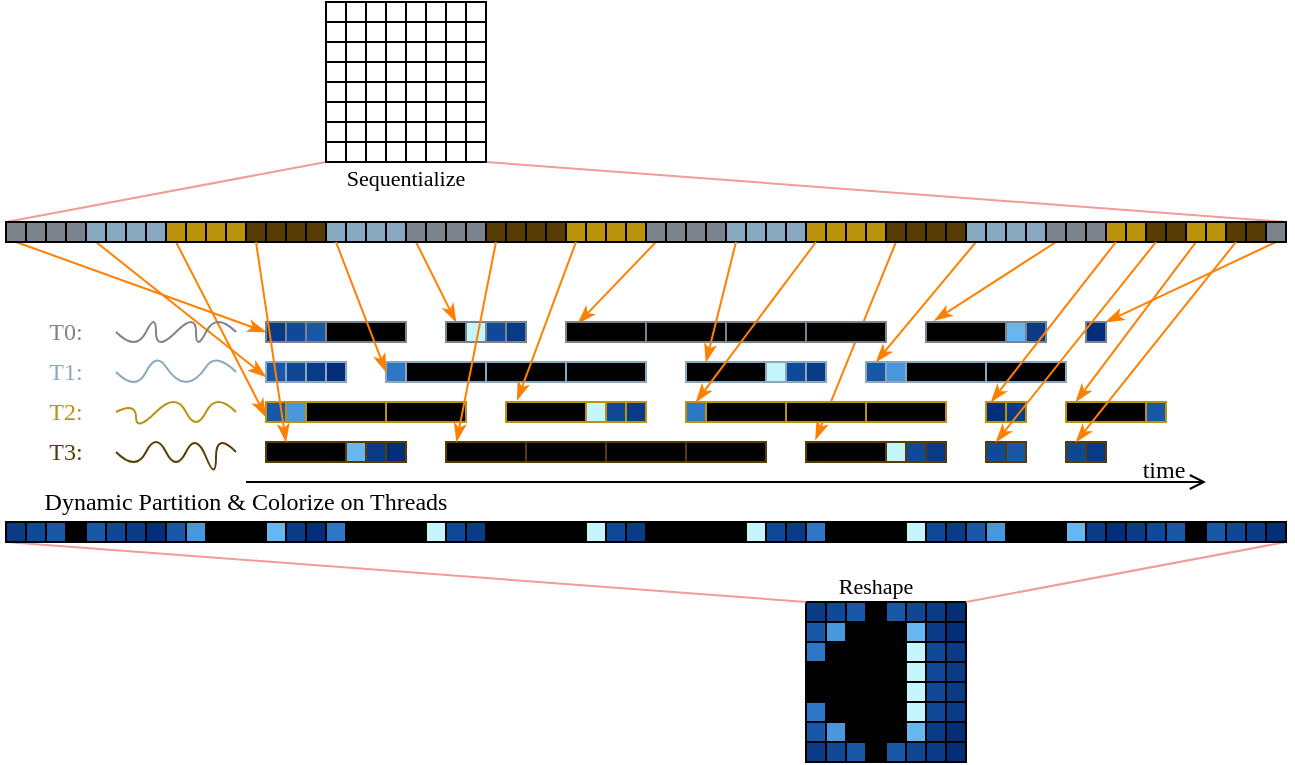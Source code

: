 <mxfile version="20.5.1" type="github">
  <diagram id="894Z5156unbQrHD6qRJU" name="Page-1">
    <mxGraphModel dx="691" dy="423" grid="1" gridSize="10" guides="1" tooltips="1" connect="1" arrows="1" fold="1" page="1" pageScale="1" pageWidth="827" pageHeight="1169" math="0" shadow="0">
      <root>
        <mxCell id="0" />
        <mxCell id="1" parent="0" />
        <mxCell id="1QHa7JC74mxXXiWMhFZg-738" value="" style="rounded=0;whiteSpace=wrap;html=1;" parent="1" vertex="1">
          <mxGeometry x="240" y="200" width="10" height="10" as="geometry" />
        </mxCell>
        <mxCell id="1QHa7JC74mxXXiWMhFZg-739" value="" style="rounded=0;whiteSpace=wrap;html=1;" parent="1" vertex="1">
          <mxGeometry x="250" y="200" width="10" height="10" as="geometry" />
        </mxCell>
        <mxCell id="1QHa7JC74mxXXiWMhFZg-740" value="" style="rounded=0;whiteSpace=wrap;html=1;" parent="1" vertex="1">
          <mxGeometry x="260" y="200" width="10" height="10" as="geometry" />
        </mxCell>
        <mxCell id="1QHa7JC74mxXXiWMhFZg-741" value="" style="rounded=0;whiteSpace=wrap;html=1;" parent="1" vertex="1">
          <mxGeometry x="270" y="200" width="10" height="10" as="geometry" />
        </mxCell>
        <mxCell id="1QHa7JC74mxXXiWMhFZg-742" value="" style="rounded=0;whiteSpace=wrap;html=1;" parent="1" vertex="1">
          <mxGeometry x="280" y="200" width="10" height="10" as="geometry" />
        </mxCell>
        <mxCell id="1QHa7JC74mxXXiWMhFZg-743" value="" style="rounded=0;whiteSpace=wrap;html=1;" parent="1" vertex="1">
          <mxGeometry x="290" y="200" width="10" height="10" as="geometry" />
        </mxCell>
        <mxCell id="1QHa7JC74mxXXiWMhFZg-744" value="" style="rounded=0;whiteSpace=wrap;html=1;" parent="1" vertex="1">
          <mxGeometry x="300" y="200" width="10" height="10" as="geometry" />
        </mxCell>
        <mxCell id="1QHa7JC74mxXXiWMhFZg-745" value="" style="rounded=0;whiteSpace=wrap;html=1;" parent="1" vertex="1">
          <mxGeometry x="310" y="200" width="10" height="10" as="geometry" />
        </mxCell>
        <mxCell id="1QHa7JC74mxXXiWMhFZg-746" value="" style="rounded=0;whiteSpace=wrap;html=1;" parent="1" vertex="1">
          <mxGeometry x="240" y="210" width="10" height="10" as="geometry" />
        </mxCell>
        <mxCell id="1QHa7JC74mxXXiWMhFZg-747" value="" style="rounded=0;whiteSpace=wrap;html=1;" parent="1" vertex="1">
          <mxGeometry x="250" y="210" width="10" height="10" as="geometry" />
        </mxCell>
        <mxCell id="1QHa7JC74mxXXiWMhFZg-748" value="" style="rounded=0;whiteSpace=wrap;html=1;" parent="1" vertex="1">
          <mxGeometry x="260" y="210" width="10" height="10" as="geometry" />
        </mxCell>
        <mxCell id="1QHa7JC74mxXXiWMhFZg-749" value="" style="rounded=0;whiteSpace=wrap;html=1;" parent="1" vertex="1">
          <mxGeometry x="270" y="210" width="10" height="10" as="geometry" />
        </mxCell>
        <mxCell id="1QHa7JC74mxXXiWMhFZg-750" value="" style="rounded=0;whiteSpace=wrap;html=1;" parent="1" vertex="1">
          <mxGeometry x="280" y="210" width="10" height="10" as="geometry" />
        </mxCell>
        <mxCell id="1QHa7JC74mxXXiWMhFZg-751" value="" style="rounded=0;whiteSpace=wrap;html=1;" parent="1" vertex="1">
          <mxGeometry x="290" y="210" width="10" height="10" as="geometry" />
        </mxCell>
        <mxCell id="1QHa7JC74mxXXiWMhFZg-752" value="" style="rounded=0;whiteSpace=wrap;html=1;" parent="1" vertex="1">
          <mxGeometry x="300" y="210" width="10" height="10" as="geometry" />
        </mxCell>
        <mxCell id="1QHa7JC74mxXXiWMhFZg-753" value="" style="rounded=0;whiteSpace=wrap;html=1;" parent="1" vertex="1">
          <mxGeometry x="310" y="210" width="10" height="10" as="geometry" />
        </mxCell>
        <mxCell id="1QHa7JC74mxXXiWMhFZg-754" value="" style="rounded=0;whiteSpace=wrap;html=1;" parent="1" vertex="1">
          <mxGeometry x="240" y="220" width="10" height="10" as="geometry" />
        </mxCell>
        <mxCell id="1QHa7JC74mxXXiWMhFZg-755" value="" style="rounded=0;whiteSpace=wrap;html=1;" parent="1" vertex="1">
          <mxGeometry x="250" y="220" width="10" height="10" as="geometry" />
        </mxCell>
        <mxCell id="1QHa7JC74mxXXiWMhFZg-756" value="" style="rounded=0;whiteSpace=wrap;html=1;" parent="1" vertex="1">
          <mxGeometry x="260" y="220" width="10" height="10" as="geometry" />
        </mxCell>
        <mxCell id="1QHa7JC74mxXXiWMhFZg-757" value="" style="rounded=0;whiteSpace=wrap;html=1;" parent="1" vertex="1">
          <mxGeometry x="270" y="220" width="10" height="10" as="geometry" />
        </mxCell>
        <mxCell id="1QHa7JC74mxXXiWMhFZg-758" value="" style="rounded=0;whiteSpace=wrap;html=1;" parent="1" vertex="1">
          <mxGeometry x="280" y="220" width="10" height="10" as="geometry" />
        </mxCell>
        <mxCell id="1QHa7JC74mxXXiWMhFZg-759" value="" style="rounded=0;whiteSpace=wrap;html=1;" parent="1" vertex="1">
          <mxGeometry x="290" y="220" width="10" height="10" as="geometry" />
        </mxCell>
        <mxCell id="1QHa7JC74mxXXiWMhFZg-760" value="" style="rounded=0;whiteSpace=wrap;html=1;" parent="1" vertex="1">
          <mxGeometry x="300" y="220" width="10" height="10" as="geometry" />
        </mxCell>
        <mxCell id="1QHa7JC74mxXXiWMhFZg-761" value="" style="rounded=0;whiteSpace=wrap;html=1;" parent="1" vertex="1">
          <mxGeometry x="310" y="220" width="10" height="10" as="geometry" />
        </mxCell>
        <mxCell id="1QHa7JC74mxXXiWMhFZg-762" value="" style="rounded=0;whiteSpace=wrap;html=1;" parent="1" vertex="1">
          <mxGeometry x="240" y="230" width="10" height="10" as="geometry" />
        </mxCell>
        <mxCell id="1QHa7JC74mxXXiWMhFZg-763" value="" style="rounded=0;whiteSpace=wrap;html=1;" parent="1" vertex="1">
          <mxGeometry x="250" y="230" width="10" height="10" as="geometry" />
        </mxCell>
        <mxCell id="1QHa7JC74mxXXiWMhFZg-764" value="" style="rounded=0;whiteSpace=wrap;html=1;" parent="1" vertex="1">
          <mxGeometry x="260" y="230" width="10" height="10" as="geometry" />
        </mxCell>
        <mxCell id="1QHa7JC74mxXXiWMhFZg-765" value="" style="rounded=0;whiteSpace=wrap;html=1;" parent="1" vertex="1">
          <mxGeometry x="270" y="230" width="10" height="10" as="geometry" />
        </mxCell>
        <mxCell id="1QHa7JC74mxXXiWMhFZg-766" value="" style="rounded=0;whiteSpace=wrap;html=1;" parent="1" vertex="1">
          <mxGeometry x="280" y="230" width="10" height="10" as="geometry" />
        </mxCell>
        <mxCell id="1QHa7JC74mxXXiWMhFZg-767" value="" style="rounded=0;whiteSpace=wrap;html=1;" parent="1" vertex="1">
          <mxGeometry x="290" y="230" width="10" height="10" as="geometry" />
        </mxCell>
        <mxCell id="1QHa7JC74mxXXiWMhFZg-768" value="" style="rounded=0;whiteSpace=wrap;html=1;" parent="1" vertex="1">
          <mxGeometry x="300" y="230" width="10" height="10" as="geometry" />
        </mxCell>
        <mxCell id="1QHa7JC74mxXXiWMhFZg-769" value="" style="rounded=0;whiteSpace=wrap;html=1;" parent="1" vertex="1">
          <mxGeometry x="310" y="230" width="10" height="10" as="geometry" />
        </mxCell>
        <mxCell id="1QHa7JC74mxXXiWMhFZg-770" value="" style="rounded=0;whiteSpace=wrap;html=1;" parent="1" vertex="1">
          <mxGeometry x="240" y="240" width="10" height="10" as="geometry" />
        </mxCell>
        <mxCell id="1QHa7JC74mxXXiWMhFZg-771" value="" style="rounded=0;whiteSpace=wrap;html=1;" parent="1" vertex="1">
          <mxGeometry x="250" y="240" width="10" height="10" as="geometry" />
        </mxCell>
        <mxCell id="1QHa7JC74mxXXiWMhFZg-772" value="" style="rounded=0;whiteSpace=wrap;html=1;" parent="1" vertex="1">
          <mxGeometry x="260" y="240" width="10" height="10" as="geometry" />
        </mxCell>
        <mxCell id="1QHa7JC74mxXXiWMhFZg-773" value="" style="rounded=0;whiteSpace=wrap;html=1;" parent="1" vertex="1">
          <mxGeometry x="270" y="240" width="10" height="10" as="geometry" />
        </mxCell>
        <mxCell id="1QHa7JC74mxXXiWMhFZg-774" value="" style="rounded=0;whiteSpace=wrap;html=1;" parent="1" vertex="1">
          <mxGeometry x="280" y="240" width="10" height="10" as="geometry" />
        </mxCell>
        <mxCell id="1QHa7JC74mxXXiWMhFZg-775" value="" style="rounded=0;whiteSpace=wrap;html=1;" parent="1" vertex="1">
          <mxGeometry x="290" y="240" width="10" height="10" as="geometry" />
        </mxCell>
        <mxCell id="1QHa7JC74mxXXiWMhFZg-776" value="" style="rounded=0;whiteSpace=wrap;html=1;" parent="1" vertex="1">
          <mxGeometry x="300" y="240" width="10" height="10" as="geometry" />
        </mxCell>
        <mxCell id="1QHa7JC74mxXXiWMhFZg-777" value="" style="rounded=0;whiteSpace=wrap;html=1;" parent="1" vertex="1">
          <mxGeometry x="310" y="240" width="10" height="10" as="geometry" />
        </mxCell>
        <mxCell id="1QHa7JC74mxXXiWMhFZg-778" value="" style="rounded=0;whiteSpace=wrap;html=1;" parent="1" vertex="1">
          <mxGeometry x="240" y="250" width="10" height="10" as="geometry" />
        </mxCell>
        <mxCell id="1QHa7JC74mxXXiWMhFZg-779" value="" style="rounded=0;whiteSpace=wrap;html=1;" parent="1" vertex="1">
          <mxGeometry x="250" y="250" width="10" height="10" as="geometry" />
        </mxCell>
        <mxCell id="1QHa7JC74mxXXiWMhFZg-780" value="" style="rounded=0;whiteSpace=wrap;html=1;" parent="1" vertex="1">
          <mxGeometry x="260" y="250" width="10" height="10" as="geometry" />
        </mxCell>
        <mxCell id="1QHa7JC74mxXXiWMhFZg-781" value="" style="rounded=0;whiteSpace=wrap;html=1;" parent="1" vertex="1">
          <mxGeometry x="270" y="250" width="10" height="10" as="geometry" />
        </mxCell>
        <mxCell id="1QHa7JC74mxXXiWMhFZg-782" value="" style="rounded=0;whiteSpace=wrap;html=1;" parent="1" vertex="1">
          <mxGeometry x="280" y="250" width="10" height="10" as="geometry" />
        </mxCell>
        <mxCell id="1QHa7JC74mxXXiWMhFZg-783" value="" style="rounded=0;whiteSpace=wrap;html=1;" parent="1" vertex="1">
          <mxGeometry x="290" y="250" width="10" height="10" as="geometry" />
        </mxCell>
        <mxCell id="1QHa7JC74mxXXiWMhFZg-784" value="" style="rounded=0;whiteSpace=wrap;html=1;" parent="1" vertex="1">
          <mxGeometry x="300" y="250" width="10" height="10" as="geometry" />
        </mxCell>
        <mxCell id="1QHa7JC74mxXXiWMhFZg-785" value="" style="rounded=0;whiteSpace=wrap;html=1;" parent="1" vertex="1">
          <mxGeometry x="310" y="250" width="10" height="10" as="geometry" />
        </mxCell>
        <mxCell id="1QHa7JC74mxXXiWMhFZg-786" value="" style="rounded=0;whiteSpace=wrap;html=1;" parent="1" vertex="1">
          <mxGeometry x="240" y="260" width="10" height="10" as="geometry" />
        </mxCell>
        <mxCell id="1QHa7JC74mxXXiWMhFZg-787" value="" style="rounded=0;whiteSpace=wrap;html=1;" parent="1" vertex="1">
          <mxGeometry x="250" y="260" width="10" height="10" as="geometry" />
        </mxCell>
        <mxCell id="1QHa7JC74mxXXiWMhFZg-788" value="" style="rounded=0;whiteSpace=wrap;html=1;" parent="1" vertex="1">
          <mxGeometry x="260" y="260" width="10" height="10" as="geometry" />
        </mxCell>
        <mxCell id="1QHa7JC74mxXXiWMhFZg-789" value="" style="rounded=0;whiteSpace=wrap;html=1;" parent="1" vertex="1">
          <mxGeometry x="270" y="260" width="10" height="10" as="geometry" />
        </mxCell>
        <mxCell id="1QHa7JC74mxXXiWMhFZg-790" value="" style="rounded=0;whiteSpace=wrap;html=1;" parent="1" vertex="1">
          <mxGeometry x="280" y="260" width="10" height="10" as="geometry" />
        </mxCell>
        <mxCell id="1QHa7JC74mxXXiWMhFZg-791" value="" style="rounded=0;whiteSpace=wrap;html=1;" parent="1" vertex="1">
          <mxGeometry x="290" y="260" width="10" height="10" as="geometry" />
        </mxCell>
        <mxCell id="1QHa7JC74mxXXiWMhFZg-792" value="" style="rounded=0;whiteSpace=wrap;html=1;" parent="1" vertex="1">
          <mxGeometry x="300" y="260" width="10" height="10" as="geometry" />
        </mxCell>
        <mxCell id="1QHa7JC74mxXXiWMhFZg-793" value="" style="rounded=0;whiteSpace=wrap;html=1;" parent="1" vertex="1">
          <mxGeometry x="310" y="260" width="10" height="10" as="geometry" />
        </mxCell>
        <mxCell id="1QHa7JC74mxXXiWMhFZg-794" style="rounded=0;orthogonalLoop=1;jettySize=auto;html=1;exitX=0;exitY=1;exitDx=0;exitDy=0;entryX=0;entryY=0;entryDx=0;entryDy=0;strokeColor=#F19C99;strokeWidth=1;fontFamily=Times New Roman;fontSize=11;fillColor=#FFFFFF;endArrow=none;endFill=0;" parent="1" source="1QHa7JC74mxXXiWMhFZg-795" target="1QHa7JC74mxXXiWMhFZg-868" edge="1">
          <mxGeometry relative="1" as="geometry" />
        </mxCell>
        <mxCell id="1QHa7JC74mxXXiWMhFZg-795" value="" style="rounded=0;whiteSpace=wrap;html=1;" parent="1" vertex="1">
          <mxGeometry x="240" y="270" width="10" height="10" as="geometry" />
        </mxCell>
        <mxCell id="1QHa7JC74mxXXiWMhFZg-796" value="" style="rounded=0;whiteSpace=wrap;html=1;" parent="1" vertex="1">
          <mxGeometry x="250" y="270" width="10" height="10" as="geometry" />
        </mxCell>
        <mxCell id="1QHa7JC74mxXXiWMhFZg-797" value="" style="rounded=0;whiteSpace=wrap;html=1;" parent="1" vertex="1">
          <mxGeometry x="260" y="270" width="10" height="10" as="geometry" />
        </mxCell>
        <mxCell id="1QHa7JC74mxXXiWMhFZg-798" value="" style="rounded=0;whiteSpace=wrap;html=1;" parent="1" vertex="1">
          <mxGeometry x="270" y="270" width="10" height="10" as="geometry" />
        </mxCell>
        <mxCell id="1QHa7JC74mxXXiWMhFZg-799" value="" style="rounded=0;whiteSpace=wrap;html=1;" parent="1" vertex="1">
          <mxGeometry x="280" y="270" width="10" height="10" as="geometry" />
        </mxCell>
        <mxCell id="1QHa7JC74mxXXiWMhFZg-800" value="" style="rounded=0;whiteSpace=wrap;html=1;" parent="1" vertex="1">
          <mxGeometry x="290" y="270" width="10" height="10" as="geometry" />
        </mxCell>
        <mxCell id="1QHa7JC74mxXXiWMhFZg-801" value="" style="rounded=0;whiteSpace=wrap;html=1;" parent="1" vertex="1">
          <mxGeometry x="300" y="270" width="10" height="10" as="geometry" />
        </mxCell>
        <mxCell id="1QHa7JC74mxXXiWMhFZg-802" style="edgeStyle=none;rounded=0;orthogonalLoop=1;jettySize=auto;html=1;exitX=1;exitY=1;exitDx=0;exitDy=0;entryX=1;entryY=0;entryDx=0;entryDy=0;strokeColor=#F19C99;strokeWidth=1;fontFamily=Times New Roman;fontSize=11;endArrow=none;endFill=0;fillColor=#FFFFFF;" parent="1" source="1QHa7JC74mxXXiWMhFZg-803" target="1QHa7JC74mxXXiWMhFZg-932" edge="1">
          <mxGeometry relative="1" as="geometry" />
        </mxCell>
        <mxCell id="1QHa7JC74mxXXiWMhFZg-803" value="" style="rounded=0;whiteSpace=wrap;html=1;" parent="1" vertex="1">
          <mxGeometry x="310" y="270" width="10" height="10" as="geometry" />
        </mxCell>
        <mxCell id="1QHa7JC74mxXXiWMhFZg-804" value="" style="rounded=0;whiteSpace=wrap;html=1;fillColor=#093B87;" parent="1" vertex="1">
          <mxGeometry x="480" y="500" width="10" height="10" as="geometry" />
        </mxCell>
        <mxCell id="1QHa7JC74mxXXiWMhFZg-805" value="" style="rounded=0;whiteSpace=wrap;html=1;fillColor=#104997;" parent="1" vertex="1">
          <mxGeometry x="490" y="500" width="10" height="10" as="geometry" />
        </mxCell>
        <mxCell id="1QHa7JC74mxXXiWMhFZg-806" value="" style="rounded=0;whiteSpace=wrap;html=1;fillColor=#1858A7;" parent="1" vertex="1">
          <mxGeometry x="500" y="500" width="10" height="10" as="geometry" />
        </mxCell>
        <mxCell id="1QHa7JC74mxXXiWMhFZg-807" value="" style="rounded=0;whiteSpace=wrap;html=1;fillColor=#000000;" parent="1" vertex="1">
          <mxGeometry x="510" y="500" width="10" height="10" as="geometry" />
        </mxCell>
        <mxCell id="1QHa7JC74mxXXiWMhFZg-808" value="" style="rounded=0;whiteSpace=wrap;html=1;fillColor=#1858A7;" parent="1" vertex="1">
          <mxGeometry x="520" y="500" width="10" height="10" as="geometry" />
        </mxCell>
        <mxCell id="1QHa7JC74mxXXiWMhFZg-809" value="" style="rounded=0;whiteSpace=wrap;html=1;fillColor=#104793;" parent="1" vertex="1">
          <mxGeometry x="530" y="500" width="10" height="10" as="geometry" />
        </mxCell>
        <mxCell id="1QHa7JC74mxXXiWMhFZg-810" value="" style="rounded=0;whiteSpace=wrap;html=1;fillColor=#093B87;" parent="1" vertex="1">
          <mxGeometry x="540" y="500" width="10" height="10" as="geometry" />
        </mxCell>
        <mxCell id="1QHa7JC74mxXXiWMhFZg-811" value="" style="rounded=0;whiteSpace=wrap;html=1;fillColor=#042E77;" parent="1" vertex="1">
          <mxGeometry x="550" y="500" width="10" height="10" as="geometry" />
        </mxCell>
        <mxCell id="1QHa7JC74mxXXiWMhFZg-812" value="" style="rounded=0;whiteSpace=wrap;html=1;fillColor=#1858A7;" parent="1" vertex="1">
          <mxGeometry x="480" y="510" width="10" height="10" as="geometry" />
        </mxCell>
        <mxCell id="1QHa7JC74mxXXiWMhFZg-813" value="" style="rounded=0;whiteSpace=wrap;html=1;fillColor=#4997DC;" parent="1" vertex="1">
          <mxGeometry x="490" y="510" width="10" height="10" as="geometry" />
        </mxCell>
        <mxCell id="1QHa7JC74mxXXiWMhFZg-814" value="" style="rounded=0;whiteSpace=wrap;html=1;fillColor=#000000;" parent="1" vertex="1">
          <mxGeometry x="500" y="510" width="10" height="10" as="geometry" />
        </mxCell>
        <mxCell id="1QHa7JC74mxXXiWMhFZg-815" value="" style="rounded=0;whiteSpace=wrap;html=1;fillColor=#000000;" parent="1" vertex="1">
          <mxGeometry x="510" y="510" width="10" height="10" as="geometry" />
        </mxCell>
        <mxCell id="1QHa7JC74mxXXiWMhFZg-816" value="" style="rounded=0;whiteSpace=wrap;html=1;fillColor=#000000;" parent="1" vertex="1">
          <mxGeometry x="520" y="510" width="10" height="10" as="geometry" />
        </mxCell>
        <mxCell id="1QHa7JC74mxXXiWMhFZg-817" value="" style="rounded=0;whiteSpace=wrap;html=1;fillColor=#68B6EF;" parent="1" vertex="1">
          <mxGeometry x="530" y="510" width="10" height="10" as="geometry" />
        </mxCell>
        <mxCell id="1QHa7JC74mxXXiWMhFZg-818" value="" style="rounded=0;whiteSpace=wrap;html=1;fillColor=#093B87;" parent="1" vertex="1">
          <mxGeometry x="540" y="510" width="10" height="10" as="geometry" />
        </mxCell>
        <mxCell id="1QHa7JC74mxXXiWMhFZg-819" value="" style="rounded=0;whiteSpace=wrap;html=1;fillColor=#042E77;" parent="1" vertex="1">
          <mxGeometry x="550" y="510" width="10" height="10" as="geometry" />
        </mxCell>
        <mxCell id="1QHa7JC74mxXXiWMhFZg-820" value="" style="rounded=0;whiteSpace=wrap;html=1;fillColor=#2E77C4;" parent="1" vertex="1">
          <mxGeometry x="480" y="520" width="10" height="10" as="geometry" />
        </mxCell>
        <mxCell id="1QHa7JC74mxXXiWMhFZg-821" value="" style="rounded=0;whiteSpace=wrap;html=1;fillColor=#000000;" parent="1" vertex="1">
          <mxGeometry x="490" y="520" width="10" height="10" as="geometry" />
        </mxCell>
        <mxCell id="1QHa7JC74mxXXiWMhFZg-822" value="" style="rounded=0;whiteSpace=wrap;html=1;fillColor=#000000;" parent="1" vertex="1">
          <mxGeometry x="500" y="520" width="10" height="10" as="geometry" />
        </mxCell>
        <mxCell id="1QHa7JC74mxXXiWMhFZg-823" value="" style="rounded=0;whiteSpace=wrap;html=1;fillColor=#000000;" parent="1" vertex="1">
          <mxGeometry x="510" y="520" width="10" height="10" as="geometry" />
        </mxCell>
        <mxCell id="1QHa7JC74mxXXiWMhFZg-824" value="" style="rounded=0;whiteSpace=wrap;html=1;fillColor=#000000;" parent="1" vertex="1">
          <mxGeometry x="520" y="520" width="10" height="10" as="geometry" />
        </mxCell>
        <mxCell id="1QHa7JC74mxXXiWMhFZg-825" value="" style="rounded=0;whiteSpace=wrap;html=1;fillColor=#C4F6FB;" parent="1" vertex="1">
          <mxGeometry x="530" y="520" width="10" height="10" as="geometry" />
        </mxCell>
        <mxCell id="1QHa7JC74mxXXiWMhFZg-826" value="" style="rounded=0;whiteSpace=wrap;html=1;fillColor=#104997;" parent="1" vertex="1">
          <mxGeometry x="540" y="520" width="10" height="10" as="geometry" />
        </mxCell>
        <mxCell id="1QHa7JC74mxXXiWMhFZg-827" value="" style="rounded=0;whiteSpace=wrap;html=1;fillColor=#093B86;" parent="1" vertex="1">
          <mxGeometry x="550" y="520" width="10" height="10" as="geometry" />
        </mxCell>
        <mxCell id="1QHa7JC74mxXXiWMhFZg-828" value="" style="rounded=0;whiteSpace=wrap;html=1;fillColor=#000000;" parent="1" vertex="1">
          <mxGeometry x="480" y="530" width="10" height="10" as="geometry" />
        </mxCell>
        <mxCell id="1QHa7JC74mxXXiWMhFZg-829" value="" style="rounded=0;whiteSpace=wrap;html=1;fillColor=#000000;" parent="1" vertex="1">
          <mxGeometry x="490" y="530" width="10" height="10" as="geometry" />
        </mxCell>
        <mxCell id="1QHa7JC74mxXXiWMhFZg-830" value="" style="rounded=0;whiteSpace=wrap;html=1;fillColor=#000000;" parent="1" vertex="1">
          <mxGeometry x="500" y="530" width="10" height="10" as="geometry" />
        </mxCell>
        <mxCell id="1QHa7JC74mxXXiWMhFZg-831" value="" style="rounded=0;whiteSpace=wrap;html=1;fillColor=#000000;" parent="1" vertex="1">
          <mxGeometry x="510" y="530" width="10" height="10" as="geometry" />
        </mxCell>
        <mxCell id="1QHa7JC74mxXXiWMhFZg-832" value="" style="rounded=0;whiteSpace=wrap;html=1;fillColor=#000000;" parent="1" vertex="1">
          <mxGeometry x="520" y="530" width="10" height="10" as="geometry" />
        </mxCell>
        <mxCell id="1QHa7JC74mxXXiWMhFZg-833" value="" style="rounded=0;whiteSpace=wrap;html=1;fillColor=#C4F6FB;" parent="1" vertex="1">
          <mxGeometry x="530" y="530" width="10" height="10" as="geometry" />
        </mxCell>
        <mxCell id="1QHa7JC74mxXXiWMhFZg-834" value="" style="rounded=0;whiteSpace=wrap;html=1;fillColor=#104997;" parent="1" vertex="1">
          <mxGeometry x="540" y="530" width="10" height="10" as="geometry" />
        </mxCell>
        <mxCell id="1QHa7JC74mxXXiWMhFZg-835" value="" style="rounded=0;whiteSpace=wrap;html=1;fillColor=#093B86;" parent="1" vertex="1">
          <mxGeometry x="550" y="530" width="10" height="10" as="geometry" />
        </mxCell>
        <mxCell id="1QHa7JC74mxXXiWMhFZg-836" value="" style="rounded=0;whiteSpace=wrap;html=1;fillColor=#000000;" parent="1" vertex="1">
          <mxGeometry x="480" y="540" width="10" height="10" as="geometry" />
        </mxCell>
        <mxCell id="1QHa7JC74mxXXiWMhFZg-837" value="" style="rounded=0;whiteSpace=wrap;html=1;fillColor=#000000;" parent="1" vertex="1">
          <mxGeometry x="490" y="540" width="10" height="10" as="geometry" />
        </mxCell>
        <mxCell id="1QHa7JC74mxXXiWMhFZg-838" value="" style="rounded=0;whiteSpace=wrap;html=1;fillColor=#000000;" parent="1" vertex="1">
          <mxGeometry x="500" y="540" width="10" height="10" as="geometry" />
        </mxCell>
        <mxCell id="1QHa7JC74mxXXiWMhFZg-839" value="" style="rounded=0;whiteSpace=wrap;html=1;fillColor=#000000;" parent="1" vertex="1">
          <mxGeometry x="510" y="540" width="10" height="10" as="geometry" />
        </mxCell>
        <mxCell id="1QHa7JC74mxXXiWMhFZg-840" value="" style="rounded=0;whiteSpace=wrap;html=1;fillColor=#000000;" parent="1" vertex="1">
          <mxGeometry x="520" y="540" width="10" height="10" as="geometry" />
        </mxCell>
        <mxCell id="1QHa7JC74mxXXiWMhFZg-841" value="" style="rounded=0;whiteSpace=wrap;html=1;fillColor=#C4F6FB;" parent="1" vertex="1">
          <mxGeometry x="530" y="540" width="10" height="10" as="geometry" />
        </mxCell>
        <mxCell id="1QHa7JC74mxXXiWMhFZg-842" value="" style="rounded=0;whiteSpace=wrap;html=1;fillColor=#104997;" parent="1" vertex="1">
          <mxGeometry x="540" y="540" width="10" height="10" as="geometry" />
        </mxCell>
        <mxCell id="1QHa7JC74mxXXiWMhFZg-843" value="" style="rounded=0;whiteSpace=wrap;html=1;fillColor=#093B86;" parent="1" vertex="1">
          <mxGeometry x="550" y="540" width="10" height="10" as="geometry" />
        </mxCell>
        <mxCell id="1QHa7JC74mxXXiWMhFZg-844" value="" style="rounded=0;whiteSpace=wrap;html=1;fillColor=#2E77C4;" parent="1" vertex="1">
          <mxGeometry x="480" y="550" width="10" height="10" as="geometry" />
        </mxCell>
        <mxCell id="1QHa7JC74mxXXiWMhFZg-845" value="" style="rounded=0;whiteSpace=wrap;html=1;fillColor=#000000;" parent="1" vertex="1">
          <mxGeometry x="490" y="550" width="10" height="10" as="geometry" />
        </mxCell>
        <mxCell id="1QHa7JC74mxXXiWMhFZg-846" value="" style="rounded=0;whiteSpace=wrap;html=1;fillColor=#000000;" parent="1" vertex="1">
          <mxGeometry x="500" y="550" width="10" height="10" as="geometry" />
        </mxCell>
        <mxCell id="1QHa7JC74mxXXiWMhFZg-847" value="" style="rounded=0;whiteSpace=wrap;html=1;fillColor=#000000;" parent="1" vertex="1">
          <mxGeometry x="510" y="550" width="10" height="10" as="geometry" />
        </mxCell>
        <mxCell id="1QHa7JC74mxXXiWMhFZg-848" value="" style="rounded=0;whiteSpace=wrap;html=1;fillColor=#000000;" parent="1" vertex="1">
          <mxGeometry x="520" y="550" width="10" height="10" as="geometry" />
        </mxCell>
        <mxCell id="1QHa7JC74mxXXiWMhFZg-849" value="" style="rounded=0;whiteSpace=wrap;html=1;fillColor=#C4F6FB;" parent="1" vertex="1">
          <mxGeometry x="530" y="550" width="10" height="10" as="geometry" />
        </mxCell>
        <mxCell id="1QHa7JC74mxXXiWMhFZg-850" value="" style="rounded=0;whiteSpace=wrap;html=1;fillColor=#104997;" parent="1" vertex="1">
          <mxGeometry x="540" y="550" width="10" height="10" as="geometry" />
        </mxCell>
        <mxCell id="1QHa7JC74mxXXiWMhFZg-851" value="" style="rounded=0;whiteSpace=wrap;html=1;fillColor=#093B86;" parent="1" vertex="1">
          <mxGeometry x="550" y="550" width="10" height="10" as="geometry" />
        </mxCell>
        <mxCell id="1QHa7JC74mxXXiWMhFZg-852" value="" style="rounded=0;whiteSpace=wrap;html=1;fillColor=#1858A7;" parent="1" vertex="1">
          <mxGeometry x="480" y="560" width="10" height="10" as="geometry" />
        </mxCell>
        <mxCell id="1QHa7JC74mxXXiWMhFZg-853" value="" style="rounded=0;whiteSpace=wrap;html=1;fillColor=#4997DC;" parent="1" vertex="1">
          <mxGeometry x="490" y="560" width="10" height="10" as="geometry" />
        </mxCell>
        <mxCell id="1QHa7JC74mxXXiWMhFZg-854" value="" style="rounded=0;whiteSpace=wrap;html=1;fillColor=#000000;" parent="1" vertex="1">
          <mxGeometry x="500" y="560" width="10" height="10" as="geometry" />
        </mxCell>
        <mxCell id="1QHa7JC74mxXXiWMhFZg-855" value="" style="rounded=0;whiteSpace=wrap;html=1;fillColor=#000000;" parent="1" vertex="1">
          <mxGeometry x="510" y="560" width="10" height="10" as="geometry" />
        </mxCell>
        <mxCell id="1QHa7JC74mxXXiWMhFZg-856" value="" style="rounded=0;whiteSpace=wrap;html=1;fillColor=#000000;" parent="1" vertex="1">
          <mxGeometry x="520" y="560" width="10" height="10" as="geometry" />
        </mxCell>
        <mxCell id="1QHa7JC74mxXXiWMhFZg-857" value="" style="rounded=0;whiteSpace=wrap;html=1;fillColor=#68B6EF;" parent="1" vertex="1">
          <mxGeometry x="530" y="560" width="10" height="10" as="geometry" />
        </mxCell>
        <mxCell id="1QHa7JC74mxXXiWMhFZg-858" value="" style="rounded=0;whiteSpace=wrap;html=1;fillColor=#093B87;" parent="1" vertex="1">
          <mxGeometry x="540" y="560" width="10" height="10" as="geometry" />
        </mxCell>
        <mxCell id="1QHa7JC74mxXXiWMhFZg-859" value="" style="rounded=0;whiteSpace=wrap;html=1;fillColor=#042E77;" parent="1" vertex="1">
          <mxGeometry x="550" y="560" width="10" height="10" as="geometry" />
        </mxCell>
        <mxCell id="1QHa7JC74mxXXiWMhFZg-860" value="" style="rounded=0;whiteSpace=wrap;html=1;fillColor=#093B87;" parent="1" vertex="1">
          <mxGeometry x="480" y="570" width="10" height="10" as="geometry" />
        </mxCell>
        <mxCell id="1QHa7JC74mxXXiWMhFZg-861" value="" style="rounded=0;whiteSpace=wrap;html=1;fillColor=#104997;" parent="1" vertex="1">
          <mxGeometry x="490" y="570" width="10" height="10" as="geometry" />
        </mxCell>
        <mxCell id="1QHa7JC74mxXXiWMhFZg-862" value="" style="rounded=0;whiteSpace=wrap;html=1;fillColor=#1858A7;" parent="1" vertex="1">
          <mxGeometry x="500" y="570" width="10" height="10" as="geometry" />
        </mxCell>
        <mxCell id="1QHa7JC74mxXXiWMhFZg-863" value="" style="rounded=0;whiteSpace=wrap;html=1;fillColor=#000000;" parent="1" vertex="1">
          <mxGeometry x="510" y="570" width="10" height="10" as="geometry" />
        </mxCell>
        <mxCell id="1QHa7JC74mxXXiWMhFZg-864" value="" style="rounded=0;whiteSpace=wrap;html=1;fillColor=#1858A7;" parent="1" vertex="1">
          <mxGeometry x="520" y="570" width="10" height="10" as="geometry" />
        </mxCell>
        <mxCell id="1QHa7JC74mxXXiWMhFZg-865" value="" style="rounded=0;whiteSpace=wrap;html=1;fillColor=#104793;" parent="1" vertex="1">
          <mxGeometry x="530" y="570" width="10" height="10" as="geometry" />
        </mxCell>
        <mxCell id="1QHa7JC74mxXXiWMhFZg-866" value="" style="rounded=0;whiteSpace=wrap;html=1;fillColor=#093B87;" parent="1" vertex="1">
          <mxGeometry x="540" y="570" width="10" height="10" as="geometry" />
        </mxCell>
        <mxCell id="1QHa7JC74mxXXiWMhFZg-867" value="" style="rounded=0;whiteSpace=wrap;html=1;fillColor=#042E77;" parent="1" vertex="1">
          <mxGeometry x="550" y="570" width="10" height="10" as="geometry" />
        </mxCell>
        <mxCell id="1QHa7JC74mxXXiWMhFZg-1939" style="edgeStyle=none;rounded=0;orthogonalLoop=1;jettySize=auto;html=1;exitX=0.5;exitY=1;exitDx=0;exitDy=0;entryX=0;entryY=0.5;entryDx=0;entryDy=0;strokeColor=#FF8000;strokeWidth=1;fontFamily=Times New Roman;fontSize=12;fontColor=#573C03;endArrow=classicThin;endFill=1;fillColor=#FFFFFF;" parent="1" source="1QHa7JC74mxXXiWMhFZg-868" target="1QHa7JC74mxXXiWMhFZg-1873" edge="1">
          <mxGeometry relative="1" as="geometry" />
        </mxCell>
        <mxCell id="1QHa7JC74mxXXiWMhFZg-868" value="" style="rounded=0;whiteSpace=wrap;html=1;fillColor=#7C838C;" parent="1" vertex="1">
          <mxGeometry x="80" y="310" width="10" height="10" as="geometry" />
        </mxCell>
        <mxCell id="1QHa7JC74mxXXiWMhFZg-869" value="" style="rounded=0;whiteSpace=wrap;html=1;fillColor=#7C838C;" parent="1" vertex="1">
          <mxGeometry x="90" y="310" width="10" height="10" as="geometry" />
        </mxCell>
        <mxCell id="1QHa7JC74mxXXiWMhFZg-870" value="" style="rounded=0;whiteSpace=wrap;html=1;fillColor=#7C838C;" parent="1" vertex="1">
          <mxGeometry x="100" y="310" width="10" height="10" as="geometry" />
        </mxCell>
        <mxCell id="1QHa7JC74mxXXiWMhFZg-871" value="" style="rounded=0;whiteSpace=wrap;html=1;fillColor=#7C838C;" parent="1" vertex="1">
          <mxGeometry x="110" y="310" width="10" height="10" as="geometry" />
        </mxCell>
        <mxCell id="1QHa7JC74mxXXiWMhFZg-1940" style="edgeStyle=none;rounded=0;orthogonalLoop=1;jettySize=auto;html=1;exitX=0.5;exitY=1;exitDx=0;exitDy=0;entryX=0;entryY=0.75;entryDx=0;entryDy=0;strokeColor=#FF8000;strokeWidth=1;fontFamily=Times New Roman;fontSize=12;fontColor=#573C03;endArrow=classicThin;endFill=1;fillColor=#FFFFFF;" parent="1" source="1QHa7JC74mxXXiWMhFZg-872" target="1QHa7JC74mxXXiWMhFZg-1877" edge="1">
          <mxGeometry relative="1" as="geometry" />
        </mxCell>
        <mxCell id="1QHa7JC74mxXXiWMhFZg-872" value="" style="rounded=0;whiteSpace=wrap;html=1;fillColor=#88A8BF;" parent="1" vertex="1">
          <mxGeometry x="120" y="310" width="10" height="10" as="geometry" />
        </mxCell>
        <mxCell id="1QHa7JC74mxXXiWMhFZg-873" value="" style="rounded=0;whiteSpace=wrap;html=1;fillColor=#88A8BF;" parent="1" vertex="1">
          <mxGeometry x="130" y="310" width="10" height="10" as="geometry" />
        </mxCell>
        <mxCell id="1QHa7JC74mxXXiWMhFZg-874" value="" style="rounded=0;whiteSpace=wrap;html=1;fillColor=#88A8BF;" parent="1" vertex="1">
          <mxGeometry x="140" y="310" width="10" height="10" as="geometry" />
        </mxCell>
        <mxCell id="1QHa7JC74mxXXiWMhFZg-875" value="" style="rounded=0;whiteSpace=wrap;html=1;fillColor=#88A8BF;" parent="1" vertex="1">
          <mxGeometry x="150" y="310" width="10" height="10" as="geometry" />
        </mxCell>
        <mxCell id="1QHa7JC74mxXXiWMhFZg-1941" style="edgeStyle=none;rounded=0;orthogonalLoop=1;jettySize=auto;html=1;exitX=0.5;exitY=1;exitDx=0;exitDy=0;entryX=0;entryY=0.75;entryDx=0;entryDy=0;strokeColor=#FF8000;strokeWidth=1;fontFamily=Times New Roman;fontSize=12;fontColor=#573C03;endArrow=classicThin;endFill=1;fillColor=#FFFFFF;" parent="1" source="1QHa7JC74mxXXiWMhFZg-876" target="1QHa7JC74mxXXiWMhFZg-1881" edge="1">
          <mxGeometry relative="1" as="geometry" />
        </mxCell>
        <mxCell id="1QHa7JC74mxXXiWMhFZg-876" value="" style="rounded=0;whiteSpace=wrap;html=1;fillColor=#BB920B;" parent="1" vertex="1">
          <mxGeometry x="160" y="310" width="10" height="10" as="geometry" />
        </mxCell>
        <mxCell id="1QHa7JC74mxXXiWMhFZg-877" value="" style="rounded=0;whiteSpace=wrap;html=1;fillColor=#BB920B;" parent="1" vertex="1">
          <mxGeometry x="170" y="310" width="10" height="10" as="geometry" />
        </mxCell>
        <mxCell id="1QHa7JC74mxXXiWMhFZg-878" value="" style="rounded=0;whiteSpace=wrap;html=1;fillColor=#BB920B;" parent="1" vertex="1">
          <mxGeometry x="180" y="310" width="10" height="10" as="geometry" />
        </mxCell>
        <mxCell id="1QHa7JC74mxXXiWMhFZg-879" value="" style="rounded=0;whiteSpace=wrap;html=1;fillColor=#BB920B;" parent="1" vertex="1">
          <mxGeometry x="190" y="310" width="10" height="10" as="geometry" />
        </mxCell>
        <mxCell id="1QHa7JC74mxXXiWMhFZg-880" value="" style="rounded=0;whiteSpace=wrap;html=1;fillColor=#573C03;" parent="1" vertex="1">
          <mxGeometry x="200" y="310" width="10" height="10" as="geometry" />
        </mxCell>
        <mxCell id="1QHa7JC74mxXXiWMhFZg-881" value="" style="rounded=0;whiteSpace=wrap;html=1;fillColor=#573C03;" parent="1" vertex="1">
          <mxGeometry x="210" y="310" width="10" height="10" as="geometry" />
        </mxCell>
        <mxCell id="1QHa7JC74mxXXiWMhFZg-882" value="" style="rounded=0;whiteSpace=wrap;html=1;fillColor=#573C03;" parent="1" vertex="1">
          <mxGeometry x="220" y="310" width="10" height="10" as="geometry" />
        </mxCell>
        <mxCell id="1QHa7JC74mxXXiWMhFZg-883" value="" style="rounded=0;whiteSpace=wrap;html=1;fillColor=#573C03;" parent="1" vertex="1">
          <mxGeometry x="230" y="310" width="10" height="10" as="geometry" />
        </mxCell>
        <mxCell id="1QHa7JC74mxXXiWMhFZg-884" value="" style="rounded=0;whiteSpace=wrap;html=1;fillColor=#88A8BF;" parent="1" vertex="1">
          <mxGeometry x="240" y="310" width="10" height="10" as="geometry" />
        </mxCell>
        <mxCell id="1QHa7JC74mxXXiWMhFZg-885" value="" style="rounded=0;whiteSpace=wrap;html=1;fillColor=#88A8BF;" parent="1" vertex="1">
          <mxGeometry x="250" y="310" width="10" height="10" as="geometry" />
        </mxCell>
        <mxCell id="1QHa7JC74mxXXiWMhFZg-886" value="" style="rounded=0;whiteSpace=wrap;html=1;fillColor=#88A8BF;" parent="1" vertex="1">
          <mxGeometry x="260" y="310" width="10" height="10" as="geometry" />
        </mxCell>
        <mxCell id="1QHa7JC74mxXXiWMhFZg-887" value="" style="rounded=0;whiteSpace=wrap;html=1;fillColor=#88A8BF;" parent="1" vertex="1">
          <mxGeometry x="270" y="310" width="10" height="10" as="geometry" />
        </mxCell>
        <mxCell id="1QHa7JC74mxXXiWMhFZg-1944" style="edgeStyle=none;rounded=0;orthogonalLoop=1;jettySize=auto;html=1;exitX=0.5;exitY=1;exitDx=0;exitDy=0;entryX=0.5;entryY=0;entryDx=0;entryDy=0;strokeColor=#FF8000;strokeWidth=1;fontFamily=Times New Roman;fontSize=12;fontColor=#573C03;endArrow=classicThin;endFill=1;fillColor=#FFFFFF;" parent="1" source="1QHa7JC74mxXXiWMhFZg-888" target="1QHa7JC74mxXXiWMhFZg-1893" edge="1">
          <mxGeometry relative="1" as="geometry" />
        </mxCell>
        <mxCell id="1QHa7JC74mxXXiWMhFZg-888" value="" style="rounded=0;whiteSpace=wrap;html=1;fillColor=#7C838C;" parent="1" vertex="1">
          <mxGeometry x="280" y="310" width="10" height="10" as="geometry" />
        </mxCell>
        <mxCell id="1QHa7JC74mxXXiWMhFZg-889" value="" style="rounded=0;whiteSpace=wrap;html=1;fillColor=#7C838C;" parent="1" vertex="1">
          <mxGeometry x="290" y="310" width="10" height="10" as="geometry" />
        </mxCell>
        <mxCell id="1QHa7JC74mxXXiWMhFZg-890" value="" style="rounded=0;whiteSpace=wrap;html=1;fillColor=#7C838C;" parent="1" vertex="1">
          <mxGeometry x="300" y="310" width="10" height="10" as="geometry" />
        </mxCell>
        <mxCell id="1QHa7JC74mxXXiWMhFZg-891" value="" style="rounded=0;whiteSpace=wrap;html=1;fillColor=#7C838C;" parent="1" vertex="1">
          <mxGeometry x="310" y="310" width="10" height="10" as="geometry" />
        </mxCell>
        <mxCell id="1QHa7JC74mxXXiWMhFZg-892" value="" style="rounded=0;whiteSpace=wrap;html=1;fillColor=#573C03;" parent="1" vertex="1">
          <mxGeometry x="320" y="310" width="10" height="10" as="geometry" />
        </mxCell>
        <mxCell id="1QHa7JC74mxXXiWMhFZg-893" value="" style="rounded=0;whiteSpace=wrap;html=1;fillColor=#573C03;" parent="1" vertex="1">
          <mxGeometry x="330" y="310" width="10" height="10" as="geometry" />
        </mxCell>
        <mxCell id="1QHa7JC74mxXXiWMhFZg-894" value="" style="rounded=0;whiteSpace=wrap;html=1;fillColor=#573C03;" parent="1" vertex="1">
          <mxGeometry x="340" y="310" width="10" height="10" as="geometry" />
        </mxCell>
        <mxCell id="1QHa7JC74mxXXiWMhFZg-895" value="" style="rounded=0;whiteSpace=wrap;html=1;fillColor=#573C03;" parent="1" vertex="1">
          <mxGeometry x="350" y="310" width="10" height="10" as="geometry" />
        </mxCell>
        <mxCell id="1QHa7JC74mxXXiWMhFZg-896" value="" style="rounded=0;whiteSpace=wrap;html=1;fillColor=#BB920B;" parent="1" vertex="1">
          <mxGeometry x="360" y="310" width="10" height="10" as="geometry" />
        </mxCell>
        <mxCell id="1QHa7JC74mxXXiWMhFZg-897" value="" style="rounded=0;whiteSpace=wrap;html=1;fillColor=#BB920B;" parent="1" vertex="1">
          <mxGeometry x="370" y="310" width="10" height="10" as="geometry" />
        </mxCell>
        <mxCell id="1QHa7JC74mxXXiWMhFZg-898" value="" style="rounded=0;whiteSpace=wrap;html=1;fillColor=#BB920B;" parent="1" vertex="1">
          <mxGeometry x="380" y="310" width="10" height="10" as="geometry" />
        </mxCell>
        <mxCell id="1QHa7JC74mxXXiWMhFZg-899" value="" style="rounded=0;whiteSpace=wrap;html=1;fillColor=#BB920B;" parent="1" vertex="1">
          <mxGeometry x="390" y="310" width="10" height="10" as="geometry" />
        </mxCell>
        <mxCell id="1QHa7JC74mxXXiWMhFZg-1947" style="edgeStyle=none;rounded=0;orthogonalLoop=1;jettySize=auto;html=1;exitX=0.5;exitY=1;exitDx=0;exitDy=0;entryX=0.15;entryY=0.067;entryDx=0;entryDy=0;entryPerimeter=0;strokeColor=#FF8000;strokeWidth=1;fontFamily=Times New Roman;fontSize=12;fontColor=#573C03;endArrow=classicThin;endFill=1;fillColor=#FFFFFF;" parent="1" source="1QHa7JC74mxXXiWMhFZg-900" target="1QHa7JC74mxXXiWMhFZg-1905" edge="1">
          <mxGeometry relative="1" as="geometry" />
        </mxCell>
        <mxCell id="1QHa7JC74mxXXiWMhFZg-900" value="" style="rounded=0;whiteSpace=wrap;html=1;fillColor=#7C838C;" parent="1" vertex="1">
          <mxGeometry x="400" y="310" width="10" height="10" as="geometry" />
        </mxCell>
        <mxCell id="1QHa7JC74mxXXiWMhFZg-901" value="" style="rounded=0;whiteSpace=wrap;html=1;fillColor=#7C838C;" parent="1" vertex="1">
          <mxGeometry x="410" y="310" width="10" height="10" as="geometry" />
        </mxCell>
        <mxCell id="1QHa7JC74mxXXiWMhFZg-902" value="" style="rounded=0;whiteSpace=wrap;html=1;fillColor=#7C838C;" parent="1" vertex="1">
          <mxGeometry x="420" y="310" width="10" height="10" as="geometry" />
        </mxCell>
        <mxCell id="1QHa7JC74mxXXiWMhFZg-903" value="" style="rounded=0;whiteSpace=wrap;html=1;fillColor=#7C838C;" parent="1" vertex="1">
          <mxGeometry x="430" y="310" width="10" height="10" as="geometry" />
        </mxCell>
        <mxCell id="1QHa7JC74mxXXiWMhFZg-904" value="" style="rounded=0;whiteSpace=wrap;html=1;fillColor=#88A8BF;" parent="1" vertex="1">
          <mxGeometry x="440" y="310" width="10" height="10" as="geometry" />
        </mxCell>
        <mxCell id="1QHa7JC74mxXXiWMhFZg-905" value="" style="rounded=0;whiteSpace=wrap;html=1;fillColor=#88A8BF;" parent="1" vertex="1">
          <mxGeometry x="450" y="310" width="10" height="10" as="geometry" />
        </mxCell>
        <mxCell id="1QHa7JC74mxXXiWMhFZg-906" value="" style="rounded=0;whiteSpace=wrap;html=1;fillColor=#88A8BF;" parent="1" vertex="1">
          <mxGeometry x="460" y="310" width="10" height="10" as="geometry" />
        </mxCell>
        <mxCell id="1QHa7JC74mxXXiWMhFZg-907" value="" style="rounded=0;whiteSpace=wrap;html=1;fillColor=#88A8BF;" parent="1" vertex="1">
          <mxGeometry x="470" y="310" width="10" height="10" as="geometry" />
        </mxCell>
        <mxCell id="1QHa7JC74mxXXiWMhFZg-908" value="" style="rounded=0;whiteSpace=wrap;html=1;fillColor=#BB920B;" parent="1" vertex="1">
          <mxGeometry x="480" y="310" width="10" height="10" as="geometry" />
        </mxCell>
        <mxCell id="1QHa7JC74mxXXiWMhFZg-909" value="" style="rounded=0;whiteSpace=wrap;html=1;fillColor=#BB920B;" parent="1" vertex="1">
          <mxGeometry x="490" y="310" width="10" height="10" as="geometry" />
        </mxCell>
        <mxCell id="1QHa7JC74mxXXiWMhFZg-910" value="" style="rounded=0;whiteSpace=wrap;html=1;fillColor=#BB920B;" parent="1" vertex="1">
          <mxGeometry x="500" y="310" width="10" height="10" as="geometry" />
        </mxCell>
        <mxCell id="1QHa7JC74mxXXiWMhFZg-911" value="" style="rounded=0;whiteSpace=wrap;html=1;fillColor=#BB920B;" parent="1" vertex="1">
          <mxGeometry x="510" y="310" width="10" height="10" as="geometry" />
        </mxCell>
        <mxCell id="1QHa7JC74mxXXiWMhFZg-1950" style="edgeStyle=none;rounded=0;orthogonalLoop=1;jettySize=auto;html=1;exitX=0.5;exitY=1;exitDx=0;exitDy=0;entryX=0.119;entryY=-0.122;entryDx=0;entryDy=0;entryPerimeter=0;strokeColor=#FF8000;strokeWidth=1;fontFamily=Times New Roman;fontSize=12;fontColor=#573C03;endArrow=classicThin;endFill=1;fillColor=#FFFFFF;" parent="1" source="1QHa7JC74mxXXiWMhFZg-912" target="1QHa7JC74mxXXiWMhFZg-1917" edge="1">
          <mxGeometry relative="1" as="geometry" />
        </mxCell>
        <mxCell id="1QHa7JC74mxXXiWMhFZg-912" value="" style="rounded=0;whiteSpace=wrap;html=1;fillColor=#573C03;" parent="1" vertex="1">
          <mxGeometry x="520" y="310" width="10" height="10" as="geometry" />
        </mxCell>
        <mxCell id="1QHa7JC74mxXXiWMhFZg-913" value="" style="rounded=0;whiteSpace=wrap;html=1;fillColor=#573C03;" parent="1" vertex="1">
          <mxGeometry x="530" y="310" width="10" height="10" as="geometry" />
        </mxCell>
        <mxCell id="1QHa7JC74mxXXiWMhFZg-914" value="" style="rounded=0;whiteSpace=wrap;html=1;fillColor=#573C03;" parent="1" vertex="1">
          <mxGeometry x="540" y="310" width="10" height="10" as="geometry" />
        </mxCell>
        <mxCell id="1QHa7JC74mxXXiWMhFZg-915" value="" style="rounded=0;whiteSpace=wrap;html=1;fillColor=#573C03;" parent="1" vertex="1">
          <mxGeometry x="550" y="310" width="10" height="10" as="geometry" />
        </mxCell>
        <mxCell id="1QHa7JC74mxXXiWMhFZg-1951" style="edgeStyle=none;rounded=0;orthogonalLoop=1;jettySize=auto;html=1;exitX=0.5;exitY=1;exitDx=0;exitDy=0;entryX=0.5;entryY=0;entryDx=0;entryDy=0;strokeColor=#FF8000;strokeWidth=1;fontFamily=Times New Roman;fontSize=12;fontColor=#573C03;endArrow=classicThin;endFill=1;fillColor=#FFFFFF;" parent="1" source="1QHa7JC74mxXXiWMhFZg-916" target="1QHa7JC74mxXXiWMhFZg-1921" edge="1">
          <mxGeometry relative="1" as="geometry" />
        </mxCell>
        <mxCell id="1QHa7JC74mxXXiWMhFZg-916" value="" style="rounded=0;whiteSpace=wrap;html=1;fillColor=#88A8BF;" parent="1" vertex="1">
          <mxGeometry x="560" y="310" width="10" height="10" as="geometry" />
        </mxCell>
        <mxCell id="1QHa7JC74mxXXiWMhFZg-917" value="" style="rounded=0;whiteSpace=wrap;html=1;fillColor=#88A8BF;" parent="1" vertex="1">
          <mxGeometry x="570" y="310" width="10" height="10" as="geometry" />
        </mxCell>
        <mxCell id="1QHa7JC74mxXXiWMhFZg-918" value="" style="rounded=0;whiteSpace=wrap;html=1;fillColor=#88A8BF;" parent="1" vertex="1">
          <mxGeometry x="580" y="310" width="10" height="10" as="geometry" />
        </mxCell>
        <mxCell id="1QHa7JC74mxXXiWMhFZg-919" value="" style="rounded=0;whiteSpace=wrap;html=1;fillColor=#88A8BF;" parent="1" vertex="1">
          <mxGeometry x="590" y="310" width="10" height="10" as="geometry" />
        </mxCell>
        <mxCell id="1QHa7JC74mxXXiWMhFZg-1952" style="edgeStyle=none;rounded=0;orthogonalLoop=1;jettySize=auto;html=1;exitX=0.5;exitY=1;exitDx=0;exitDy=0;entryX=0.104;entryY=-0.075;entryDx=0;entryDy=0;entryPerimeter=0;strokeColor=#FF8000;strokeWidth=1;fontFamily=Times New Roman;fontSize=12;fontColor=#573C03;endArrow=classicThin;endFill=1;fillColor=#FFFFFF;" parent="1" source="1QHa7JC74mxXXiWMhFZg-920" target="1QHa7JC74mxXXiWMhFZg-1925" edge="1">
          <mxGeometry relative="1" as="geometry" />
        </mxCell>
        <mxCell id="1QHa7JC74mxXXiWMhFZg-920" value="" style="rounded=0;whiteSpace=wrap;html=1;fillColor=#7C838C;" parent="1" vertex="1">
          <mxGeometry x="600" y="310" width="10" height="10" as="geometry" />
        </mxCell>
        <mxCell id="1QHa7JC74mxXXiWMhFZg-921" value="" style="rounded=0;whiteSpace=wrap;html=1;fillColor=#7C838C;" parent="1" vertex="1">
          <mxGeometry x="610" y="310" width="10" height="10" as="geometry" />
        </mxCell>
        <mxCell id="1QHa7JC74mxXXiWMhFZg-922" value="" style="rounded=0;whiteSpace=wrap;html=1;fillColor=#7C838C;" parent="1" vertex="1">
          <mxGeometry x="620" y="310" width="10" height="10" as="geometry" />
        </mxCell>
        <mxCell id="1QHa7JC74mxXXiWMhFZg-923" value="" style="rounded=0;whiteSpace=wrap;html=1;fillColor=#BB920B;" parent="1" vertex="1">
          <mxGeometry x="630" y="310" width="10" height="10" as="geometry" />
        </mxCell>
        <mxCell id="1QHa7JC74mxXXiWMhFZg-924" value="" style="rounded=0;whiteSpace=wrap;html=1;fillColor=#BB920B;" parent="1" vertex="1">
          <mxGeometry x="640" y="310" width="10" height="10" as="geometry" />
        </mxCell>
        <mxCell id="1QHa7JC74mxXXiWMhFZg-925" value="" style="rounded=0;whiteSpace=wrap;html=1;fillColor=#573C03;" parent="1" vertex="1">
          <mxGeometry x="650" y="310" width="10" height="10" as="geometry" />
        </mxCell>
        <mxCell id="1QHa7JC74mxXXiWMhFZg-926" value="" style="rounded=0;whiteSpace=wrap;html=1;fillColor=#573C03;" parent="1" vertex="1">
          <mxGeometry x="660" y="310" width="10" height="10" as="geometry" />
        </mxCell>
        <mxCell id="1QHa7JC74mxXXiWMhFZg-1956" style="edgeStyle=none;rounded=0;orthogonalLoop=1;jettySize=auto;html=1;exitX=0.5;exitY=1;exitDx=0;exitDy=0;entryX=0.123;entryY=-0.006;entryDx=0;entryDy=0;entryPerimeter=0;strokeColor=#FF8000;strokeWidth=1;fontFamily=Times New Roman;fontSize=12;fontColor=#573C03;endArrow=classicThin;endFill=1;fillColor=#FFFFFF;" parent="1" source="1QHa7JC74mxXXiWMhFZg-927" target="1QHa7JC74mxXXiWMhFZg-1932" edge="1">
          <mxGeometry relative="1" as="geometry" />
        </mxCell>
        <mxCell id="1QHa7JC74mxXXiWMhFZg-927" value="" style="rounded=0;whiteSpace=wrap;html=1;fillColor=#BB920B;" parent="1" vertex="1">
          <mxGeometry x="670" y="310" width="10" height="10" as="geometry" />
        </mxCell>
        <mxCell id="1QHa7JC74mxXXiWMhFZg-928" value="" style="rounded=0;whiteSpace=wrap;html=1;fillColor=#BB920B;" parent="1" vertex="1">
          <mxGeometry x="680" y="310" width="10" height="10" as="geometry" />
        </mxCell>
        <mxCell id="1QHa7JC74mxXXiWMhFZg-929" value="" style="rounded=0;whiteSpace=wrap;html=1;fillColor=#573C03;" parent="1" vertex="1">
          <mxGeometry x="690" y="310" width="10" height="10" as="geometry" />
        </mxCell>
        <mxCell id="1QHa7JC74mxXXiWMhFZg-930" value="" style="rounded=0;whiteSpace=wrap;html=1;fillColor=#573C03;" parent="1" vertex="1">
          <mxGeometry x="700" y="310" width="10" height="10" as="geometry" />
        </mxCell>
        <mxCell id="1QHa7JC74mxXXiWMhFZg-1958" style="edgeStyle=none;rounded=0;orthogonalLoop=1;jettySize=auto;html=1;exitX=0.5;exitY=1;exitDx=0;exitDy=0;entryX=1;entryY=0;entryDx=0;entryDy=0;strokeColor=#FF8000;strokeWidth=1;fontFamily=Times New Roman;fontSize=12;fontColor=#573C03;endArrow=classicThin;endFill=1;fillColor=#FFFFFF;" parent="1" source="1QHa7JC74mxXXiWMhFZg-932" target="1QHa7JC74mxXXiWMhFZg-1936" edge="1">
          <mxGeometry relative="1" as="geometry" />
        </mxCell>
        <mxCell id="1QHa7JC74mxXXiWMhFZg-932" value="" style="rounded=0;whiteSpace=wrap;html=1;fillColor=#7C838C;" parent="1" vertex="1">
          <mxGeometry x="710" y="310" width="10" height="10" as="geometry" />
        </mxCell>
        <mxCell id="1QHa7JC74mxXXiWMhFZg-933" style="edgeStyle=none;rounded=0;orthogonalLoop=1;jettySize=auto;html=1;exitX=0;exitY=1;exitDx=0;exitDy=0;entryX=0;entryY=0;entryDx=0;entryDy=0;strokeColor=#F19C99;strokeWidth=1;fontFamily=Times New Roman;fontSize=11;endArrow=none;endFill=0;fillColor=#FFFFFF;" parent="1" source="1QHa7JC74mxXXiWMhFZg-934" target="1QHa7JC74mxXXiWMhFZg-804" edge="1">
          <mxGeometry relative="1" as="geometry" />
        </mxCell>
        <mxCell id="1QHa7JC74mxXXiWMhFZg-934" value="" style="rounded=0;whiteSpace=wrap;html=1;fillColor=#093B87;" parent="1" vertex="1">
          <mxGeometry x="80" y="460" width="10" height="10" as="geometry" />
        </mxCell>
        <mxCell id="1QHa7JC74mxXXiWMhFZg-935" value="" style="rounded=0;whiteSpace=wrap;html=1;fillColor=#104997;" parent="1" vertex="1">
          <mxGeometry x="90" y="460" width="10" height="10" as="geometry" />
        </mxCell>
        <mxCell id="1QHa7JC74mxXXiWMhFZg-936" value="" style="rounded=0;whiteSpace=wrap;html=1;fillColor=#1858A7;" parent="1" vertex="1">
          <mxGeometry x="100" y="460" width="10" height="10" as="geometry" />
        </mxCell>
        <mxCell id="1QHa7JC74mxXXiWMhFZg-937" value="" style="rounded=0;whiteSpace=wrap;html=1;fillColor=#000000;" parent="1" vertex="1">
          <mxGeometry x="110" y="460" width="10" height="10" as="geometry" />
        </mxCell>
        <mxCell id="1QHa7JC74mxXXiWMhFZg-938" value="" style="rounded=0;whiteSpace=wrap;html=1;fillColor=#1858A7;" parent="1" vertex="1">
          <mxGeometry x="120" y="460" width="10" height="10" as="geometry" />
        </mxCell>
        <mxCell id="1QHa7JC74mxXXiWMhFZg-939" value="" style="rounded=0;whiteSpace=wrap;html=1;fillColor=#104793;" parent="1" vertex="1">
          <mxGeometry x="130" y="460" width="10" height="10" as="geometry" />
        </mxCell>
        <mxCell id="1QHa7JC74mxXXiWMhFZg-940" value="" style="rounded=0;whiteSpace=wrap;html=1;fillColor=#093B87;" parent="1" vertex="1">
          <mxGeometry x="140" y="460" width="10" height="10" as="geometry" />
        </mxCell>
        <mxCell id="1QHa7JC74mxXXiWMhFZg-941" value="" style="rounded=0;whiteSpace=wrap;html=1;fillColor=#042E77;" parent="1" vertex="1">
          <mxGeometry x="150" y="460" width="10" height="10" as="geometry" />
        </mxCell>
        <mxCell id="1QHa7JC74mxXXiWMhFZg-942" value="" style="rounded=0;whiteSpace=wrap;html=1;fillColor=#1858A7;" parent="1" vertex="1">
          <mxGeometry x="160" y="460" width="10" height="10" as="geometry" />
        </mxCell>
        <mxCell id="1QHa7JC74mxXXiWMhFZg-943" value="" style="rounded=0;whiteSpace=wrap;html=1;fillColor=#4997DC;" parent="1" vertex="1">
          <mxGeometry x="170" y="460" width="10" height="10" as="geometry" />
        </mxCell>
        <mxCell id="1QHa7JC74mxXXiWMhFZg-944" value="" style="rounded=0;whiteSpace=wrap;html=1;fillColor=#000000;" parent="1" vertex="1">
          <mxGeometry x="180" y="460" width="10" height="10" as="geometry" />
        </mxCell>
        <mxCell id="1QHa7JC74mxXXiWMhFZg-945" value="" style="rounded=0;whiteSpace=wrap;html=1;fillColor=#000000;" parent="1" vertex="1">
          <mxGeometry x="190" y="460" width="10" height="10" as="geometry" />
        </mxCell>
        <mxCell id="1QHa7JC74mxXXiWMhFZg-946" value="" style="rounded=0;whiteSpace=wrap;html=1;fillColor=#000000;" parent="1" vertex="1">
          <mxGeometry x="200" y="460" width="10" height="10" as="geometry" />
        </mxCell>
        <mxCell id="1QHa7JC74mxXXiWMhFZg-947" value="" style="rounded=0;whiteSpace=wrap;html=1;fillColor=#68B6EF;" parent="1" vertex="1">
          <mxGeometry x="210" y="460" width="10" height="10" as="geometry" />
        </mxCell>
        <mxCell id="1QHa7JC74mxXXiWMhFZg-948" value="" style="rounded=0;whiteSpace=wrap;html=1;fillColor=#093B87;" parent="1" vertex="1">
          <mxGeometry x="220" y="460" width="10" height="10" as="geometry" />
        </mxCell>
        <mxCell id="1QHa7JC74mxXXiWMhFZg-949" value="" style="rounded=0;whiteSpace=wrap;html=1;fillColor=#042E77;" parent="1" vertex="1">
          <mxGeometry x="230" y="460" width="10" height="10" as="geometry" />
        </mxCell>
        <mxCell id="1QHa7JC74mxXXiWMhFZg-950" value="" style="rounded=0;whiteSpace=wrap;html=1;fillColor=#2E77C4;" parent="1" vertex="1">
          <mxGeometry x="240" y="460" width="10" height="10" as="geometry" />
        </mxCell>
        <mxCell id="1QHa7JC74mxXXiWMhFZg-951" value="" style="rounded=0;whiteSpace=wrap;html=1;fillColor=#000000;" parent="1" vertex="1">
          <mxGeometry x="250" y="460" width="10" height="10" as="geometry" />
        </mxCell>
        <mxCell id="1QHa7JC74mxXXiWMhFZg-952" value="" style="rounded=0;whiteSpace=wrap;html=1;fillColor=#000000;" parent="1" vertex="1">
          <mxGeometry x="260" y="460" width="10" height="10" as="geometry" />
        </mxCell>
        <mxCell id="1QHa7JC74mxXXiWMhFZg-953" value="" style="rounded=0;whiteSpace=wrap;html=1;fillColor=#000000;" parent="1" vertex="1">
          <mxGeometry x="270" y="460" width="10" height="10" as="geometry" />
        </mxCell>
        <mxCell id="1QHa7JC74mxXXiWMhFZg-954" value="" style="rounded=0;whiteSpace=wrap;html=1;fillColor=#000000;" parent="1" vertex="1">
          <mxGeometry x="280" y="460" width="10" height="10" as="geometry" />
        </mxCell>
        <mxCell id="1QHa7JC74mxXXiWMhFZg-955" value="" style="rounded=0;whiteSpace=wrap;html=1;fillColor=#C4F6FB;" parent="1" vertex="1">
          <mxGeometry x="290" y="460" width="10" height="10" as="geometry" />
        </mxCell>
        <mxCell id="1QHa7JC74mxXXiWMhFZg-956" value="" style="rounded=0;whiteSpace=wrap;html=1;fillColor=#104997;" parent="1" vertex="1">
          <mxGeometry x="300" y="460" width="10" height="10" as="geometry" />
        </mxCell>
        <mxCell id="1QHa7JC74mxXXiWMhFZg-957" value="" style="rounded=0;whiteSpace=wrap;html=1;fillColor=#093B86;" parent="1" vertex="1">
          <mxGeometry x="310" y="460" width="10" height="10" as="geometry" />
        </mxCell>
        <mxCell id="1QHa7JC74mxXXiWMhFZg-958" value="" style="rounded=0;whiteSpace=wrap;html=1;fillColor=#000000;" parent="1" vertex="1">
          <mxGeometry x="320" y="460" width="10" height="10" as="geometry" />
        </mxCell>
        <mxCell id="1QHa7JC74mxXXiWMhFZg-959" value="" style="rounded=0;whiteSpace=wrap;html=1;fillColor=#000000;" parent="1" vertex="1">
          <mxGeometry x="330" y="460" width="10" height="10" as="geometry" />
        </mxCell>
        <mxCell id="1QHa7JC74mxXXiWMhFZg-960" value="" style="rounded=0;whiteSpace=wrap;html=1;fillColor=#000000;" parent="1" vertex="1">
          <mxGeometry x="340" y="460" width="10" height="10" as="geometry" />
        </mxCell>
        <mxCell id="1QHa7JC74mxXXiWMhFZg-961" value="" style="rounded=0;whiteSpace=wrap;html=1;fillColor=#000000;" parent="1" vertex="1">
          <mxGeometry x="350" y="460" width="10" height="10" as="geometry" />
        </mxCell>
        <mxCell id="1QHa7JC74mxXXiWMhFZg-962" value="" style="rounded=0;whiteSpace=wrap;html=1;fillColor=#000000;" parent="1" vertex="1">
          <mxGeometry x="360" y="460" width="10" height="10" as="geometry" />
        </mxCell>
        <mxCell id="1QHa7JC74mxXXiWMhFZg-963" value="" style="rounded=0;whiteSpace=wrap;html=1;fillColor=#C4F6FB;" parent="1" vertex="1">
          <mxGeometry x="370" y="460" width="10" height="10" as="geometry" />
        </mxCell>
        <mxCell id="1QHa7JC74mxXXiWMhFZg-964" value="" style="rounded=0;whiteSpace=wrap;html=1;fillColor=#104997;" parent="1" vertex="1">
          <mxGeometry x="380" y="460" width="10" height="10" as="geometry" />
        </mxCell>
        <mxCell id="1QHa7JC74mxXXiWMhFZg-965" value="" style="rounded=0;whiteSpace=wrap;html=1;fillColor=#093B86;" parent="1" vertex="1">
          <mxGeometry x="390" y="460" width="10" height="10" as="geometry" />
        </mxCell>
        <mxCell id="1QHa7JC74mxXXiWMhFZg-966" value="" style="rounded=0;whiteSpace=wrap;html=1;fillColor=#000000;" parent="1" vertex="1">
          <mxGeometry x="400" y="460" width="10" height="10" as="geometry" />
        </mxCell>
        <mxCell id="1QHa7JC74mxXXiWMhFZg-967" value="" style="rounded=0;whiteSpace=wrap;html=1;fillColor=#000000;" parent="1" vertex="1">
          <mxGeometry x="410" y="460" width="10" height="10" as="geometry" />
        </mxCell>
        <mxCell id="1QHa7JC74mxXXiWMhFZg-968" value="" style="rounded=0;whiteSpace=wrap;html=1;fillColor=#000000;" parent="1" vertex="1">
          <mxGeometry x="420" y="460" width="10" height="10" as="geometry" />
        </mxCell>
        <mxCell id="1QHa7JC74mxXXiWMhFZg-969" value="" style="rounded=0;whiteSpace=wrap;html=1;fillColor=#000000;" parent="1" vertex="1">
          <mxGeometry x="430" y="460" width="10" height="10" as="geometry" />
        </mxCell>
        <mxCell id="1QHa7JC74mxXXiWMhFZg-970" value="" style="rounded=0;whiteSpace=wrap;html=1;fillColor=#000000;" parent="1" vertex="1">
          <mxGeometry x="440" y="460" width="10" height="10" as="geometry" />
        </mxCell>
        <mxCell id="1QHa7JC74mxXXiWMhFZg-971" value="" style="rounded=0;whiteSpace=wrap;html=1;fillColor=#C4F6FB;" parent="1" vertex="1">
          <mxGeometry x="450" y="460" width="10" height="10" as="geometry" />
        </mxCell>
        <mxCell id="1QHa7JC74mxXXiWMhFZg-972" value="" style="rounded=0;whiteSpace=wrap;html=1;fillColor=#104997;" parent="1" vertex="1">
          <mxGeometry x="460" y="460" width="10" height="10" as="geometry" />
        </mxCell>
        <mxCell id="1QHa7JC74mxXXiWMhFZg-973" value="" style="rounded=0;whiteSpace=wrap;html=1;fillColor=#093B86;" parent="1" vertex="1">
          <mxGeometry x="470" y="460" width="10" height="10" as="geometry" />
        </mxCell>
        <mxCell id="1QHa7JC74mxXXiWMhFZg-974" value="" style="rounded=0;whiteSpace=wrap;html=1;fillColor=#2E77C4;" parent="1" vertex="1">
          <mxGeometry x="480" y="460" width="10" height="10" as="geometry" />
        </mxCell>
        <mxCell id="1QHa7JC74mxXXiWMhFZg-975" value="" style="rounded=0;whiteSpace=wrap;html=1;fillColor=#000000;" parent="1" vertex="1">
          <mxGeometry x="490" y="460" width="10" height="10" as="geometry" />
        </mxCell>
        <mxCell id="1QHa7JC74mxXXiWMhFZg-976" value="" style="rounded=0;whiteSpace=wrap;html=1;fillColor=#000000;" parent="1" vertex="1">
          <mxGeometry x="500" y="460" width="10" height="10" as="geometry" />
        </mxCell>
        <mxCell id="1QHa7JC74mxXXiWMhFZg-977" value="" style="rounded=0;whiteSpace=wrap;html=1;fillColor=#000000;" parent="1" vertex="1">
          <mxGeometry x="510" y="460" width="10" height="10" as="geometry" />
        </mxCell>
        <mxCell id="1QHa7JC74mxXXiWMhFZg-978" value="" style="rounded=0;whiteSpace=wrap;html=1;fillColor=#000000;" parent="1" vertex="1">
          <mxGeometry x="520" y="460" width="10" height="10" as="geometry" />
        </mxCell>
        <mxCell id="1QHa7JC74mxXXiWMhFZg-979" value="" style="rounded=0;whiteSpace=wrap;html=1;fillColor=#C4F6FB;" parent="1" vertex="1">
          <mxGeometry x="530" y="460" width="10" height="10" as="geometry" />
        </mxCell>
        <mxCell id="1QHa7JC74mxXXiWMhFZg-980" value="" style="rounded=0;whiteSpace=wrap;html=1;fillColor=#104997;" parent="1" vertex="1">
          <mxGeometry x="540" y="460" width="10" height="10" as="geometry" />
        </mxCell>
        <mxCell id="1QHa7JC74mxXXiWMhFZg-981" value="" style="rounded=0;whiteSpace=wrap;html=1;fillColor=#093B86;" parent="1" vertex="1">
          <mxGeometry x="550" y="460" width="10" height="10" as="geometry" />
        </mxCell>
        <mxCell id="1QHa7JC74mxXXiWMhFZg-982" value="" style="rounded=0;whiteSpace=wrap;html=1;fillColor=#1858A7;" parent="1" vertex="1">
          <mxGeometry x="560" y="460" width="10" height="10" as="geometry" />
        </mxCell>
        <mxCell id="1QHa7JC74mxXXiWMhFZg-983" value="" style="rounded=0;whiteSpace=wrap;html=1;fillColor=#4997DC;" parent="1" vertex="1">
          <mxGeometry x="570" y="460" width="10" height="10" as="geometry" />
        </mxCell>
        <mxCell id="1QHa7JC74mxXXiWMhFZg-984" value="" style="rounded=0;whiteSpace=wrap;html=1;fillColor=#000000;" parent="1" vertex="1">
          <mxGeometry x="580" y="460" width="10" height="10" as="geometry" />
        </mxCell>
        <mxCell id="1QHa7JC74mxXXiWMhFZg-985" value="" style="rounded=0;whiteSpace=wrap;html=1;fillColor=#000000;" parent="1" vertex="1">
          <mxGeometry x="590" y="460" width="10" height="10" as="geometry" />
        </mxCell>
        <mxCell id="1QHa7JC74mxXXiWMhFZg-986" value="" style="rounded=0;whiteSpace=wrap;html=1;fillColor=#000000;" parent="1" vertex="1">
          <mxGeometry x="600" y="460" width="10" height="10" as="geometry" />
        </mxCell>
        <mxCell id="1QHa7JC74mxXXiWMhFZg-987" value="" style="rounded=0;whiteSpace=wrap;html=1;fillColor=#68B6EF;" parent="1" vertex="1">
          <mxGeometry x="610" y="460" width="10" height="10" as="geometry" />
        </mxCell>
        <mxCell id="1QHa7JC74mxXXiWMhFZg-988" value="" style="rounded=0;whiteSpace=wrap;html=1;fillColor=#093B87;" parent="1" vertex="1">
          <mxGeometry x="620" y="460" width="10" height="10" as="geometry" />
        </mxCell>
        <mxCell id="1QHa7JC74mxXXiWMhFZg-989" value="" style="rounded=0;whiteSpace=wrap;html=1;fillColor=#042E77;" parent="1" vertex="1">
          <mxGeometry x="630" y="460" width="10" height="10" as="geometry" />
        </mxCell>
        <mxCell id="1QHa7JC74mxXXiWMhFZg-990" value="" style="rounded=0;whiteSpace=wrap;html=1;fillColor=#093B87;" parent="1" vertex="1">
          <mxGeometry x="640" y="460" width="10" height="10" as="geometry" />
        </mxCell>
        <mxCell id="1QHa7JC74mxXXiWMhFZg-991" value="" style="rounded=0;whiteSpace=wrap;html=1;fillColor=#104997;" parent="1" vertex="1">
          <mxGeometry x="650" y="460" width="10" height="10" as="geometry" />
        </mxCell>
        <mxCell id="1QHa7JC74mxXXiWMhFZg-992" value="" style="rounded=0;whiteSpace=wrap;html=1;fillColor=#1858A7;" parent="1" vertex="1">
          <mxGeometry x="660" y="460" width="10" height="10" as="geometry" />
        </mxCell>
        <mxCell id="1QHa7JC74mxXXiWMhFZg-993" value="" style="rounded=0;whiteSpace=wrap;html=1;fillColor=#000000;" parent="1" vertex="1">
          <mxGeometry x="670" y="460" width="10" height="10" as="geometry" />
        </mxCell>
        <mxCell id="1QHa7JC74mxXXiWMhFZg-994" value="" style="rounded=0;whiteSpace=wrap;html=1;fillColor=#1858A7;" parent="1" vertex="1">
          <mxGeometry x="680" y="460" width="10" height="10" as="geometry" />
        </mxCell>
        <mxCell id="1QHa7JC74mxXXiWMhFZg-995" value="" style="rounded=0;whiteSpace=wrap;html=1;fillColor=#104793;" parent="1" vertex="1">
          <mxGeometry x="690" y="460" width="10" height="10" as="geometry" />
        </mxCell>
        <mxCell id="1QHa7JC74mxXXiWMhFZg-996" value="" style="rounded=0;whiteSpace=wrap;html=1;fillColor=#093B87;" parent="1" vertex="1">
          <mxGeometry x="700" y="460" width="10" height="10" as="geometry" />
        </mxCell>
        <mxCell id="1QHa7JC74mxXXiWMhFZg-997" style="edgeStyle=none;rounded=0;orthogonalLoop=1;jettySize=auto;html=1;exitX=1;exitY=1;exitDx=0;exitDy=0;entryX=1;entryY=0;entryDx=0;entryDy=0;strokeColor=#F19C99;strokeWidth=1;fontFamily=Times New Roman;fontSize=11;endArrow=none;endFill=0;fillColor=#FFFFFF;" parent="1" source="1QHa7JC74mxXXiWMhFZg-998" target="1QHa7JC74mxXXiWMhFZg-811" edge="1">
          <mxGeometry relative="1" as="geometry" />
        </mxCell>
        <mxCell id="1QHa7JC74mxXXiWMhFZg-998" value="" style="rounded=0;whiteSpace=wrap;html=1;fillColor=#042E77;" parent="1" vertex="1">
          <mxGeometry x="710" y="460" width="10" height="10" as="geometry" />
        </mxCell>
        <mxCell id="1QHa7JC74mxXXiWMhFZg-999" value="Sequentialize" style="text;html=1;strokeColor=none;fillColor=none;align=center;verticalAlign=middle;whiteSpace=wrap;rounded=0;fontFamily=Times New Roman;fontSize=11;" parent="1" vertex="1">
          <mxGeometry x="230" y="273" width="100" height="30" as="geometry" />
        </mxCell>
        <mxCell id="1QHa7JC74mxXXiWMhFZg-1000" value="Reshape" style="text;html=1;strokeColor=none;fillColor=none;align=center;verticalAlign=middle;whiteSpace=wrap;rounded=0;fontFamily=Times New Roman;fontSize=11;" parent="1" vertex="1">
          <mxGeometry x="465" y="477" width="100" height="30" as="geometry" />
        </mxCell>
        <mxCell id="1QHa7JC74mxXXiWMhFZg-1292" value="" style="curved=1;endArrow=none;html=1;rounded=0;strokeColor=#7C838C;strokeWidth=1;fontFamily=Times New Roman;fontSize=15;fillColor=#FFFFFF;endFill=0;" parent="1" edge="1">
          <mxGeometry width="50" height="50" relative="1" as="geometry">
            <mxPoint x="135" y="365" as="sourcePoint" />
            <mxPoint x="195" y="365" as="targetPoint" />
            <Array as="points">
              <mxPoint x="145" y="375" />
              <mxPoint x="155" y="355" />
              <mxPoint x="155" y="375" />
              <mxPoint x="175" y="355" />
              <mxPoint x="175" y="375" />
              <mxPoint x="185" y="355" />
            </Array>
          </mxGeometry>
        </mxCell>
        <mxCell id="1QHa7JC74mxXXiWMhFZg-1293" value="" style="curved=1;endArrow=none;html=1;rounded=0;strokeColor=#88A8BF;strokeWidth=1;fontFamily=Times New Roman;fontSize=15;fillColor=#FFFFFF;endFill=0;" parent="1" edge="1">
          <mxGeometry width="50" height="50" relative="1" as="geometry">
            <mxPoint x="135" y="385" as="sourcePoint" />
            <mxPoint x="195" y="385" as="targetPoint" />
            <Array as="points">
              <mxPoint x="145" y="395" />
              <mxPoint x="155" y="375" />
              <mxPoint x="165" y="390" />
              <mxPoint x="175" y="390" />
              <mxPoint x="185" y="375" />
            </Array>
          </mxGeometry>
        </mxCell>
        <mxCell id="1QHa7JC74mxXXiWMhFZg-1294" value="" style="curved=1;endArrow=none;html=1;rounded=0;strokeColor=#BB920B;strokeWidth=1;fontFamily=Times New Roman;fontSize=15;fillColor=#FFFFFF;endFill=0;" parent="1" edge="1">
          <mxGeometry width="50" height="50" relative="1" as="geometry">
            <mxPoint x="135" y="405" as="sourcePoint" />
            <mxPoint x="195" y="405" as="targetPoint" />
            <Array as="points">
              <mxPoint x="145" y="400" />
              <mxPoint x="145" y="415" />
              <mxPoint x="165" y="395" />
              <mxPoint x="175" y="415" />
              <mxPoint x="185" y="395" />
            </Array>
          </mxGeometry>
        </mxCell>
        <mxCell id="1QHa7JC74mxXXiWMhFZg-1295" value="" style="curved=1;endArrow=none;html=1;rounded=0;strokeColor=#573C03;strokeWidth=1;fontFamily=Times New Roman;fontSize=15;fillColor=#FFFFFF;endFill=0;" parent="1" edge="1">
          <mxGeometry width="50" height="50" relative="1" as="geometry">
            <mxPoint x="135" y="425" as="sourcePoint" />
            <mxPoint x="195" y="425" as="targetPoint" />
            <Array as="points">
              <mxPoint x="145" y="435" />
              <mxPoint x="155" y="415" />
              <mxPoint x="165" y="435" />
              <mxPoint x="175" y="415" />
              <mxPoint x="185" y="440" />
              <mxPoint x="185" y="415" />
            </Array>
          </mxGeometry>
        </mxCell>
        <mxCell id="1QHa7JC74mxXXiWMhFZg-1296" value="&lt;font style=&quot;font-size: 12px;&quot;&gt;Dynamic Partition &amp;amp; Colorize on Threads&lt;/font&gt;" style="text;html=1;strokeColor=none;fillColor=none;align=center;verticalAlign=middle;whiteSpace=wrap;rounded=0;dashed=1;dashPattern=1 4;fontFamily=Times New Roman;fontSize=15;" parent="1" vertex="1">
          <mxGeometry x="80" y="433" width="240" height="30" as="geometry" />
        </mxCell>
        <mxCell id="1QHa7JC74mxXXiWMhFZg-1370" value="&lt;font color=&quot;#7c838c&quot;&gt;T0:&lt;/font&gt;" style="text;html=1;strokeColor=none;fillColor=none;align=center;verticalAlign=middle;whiteSpace=wrap;rounded=0;dashed=1;dashPattern=1 4;fontFamily=Times New Roman;fontSize=12;" parent="1" vertex="1">
          <mxGeometry x="80" y="350" width="60" height="30" as="geometry" />
        </mxCell>
        <mxCell id="1QHa7JC74mxXXiWMhFZg-1371" value="&lt;font color=&quot;#88a8bf&quot;&gt;T1:&lt;/font&gt;" style="text;html=1;strokeColor=none;fillColor=none;align=center;verticalAlign=middle;whiteSpace=wrap;rounded=0;dashed=1;dashPattern=1 4;fontFamily=Times New Roman;fontSize=12;" parent="1" vertex="1">
          <mxGeometry x="80" y="370" width="60" height="30" as="geometry" />
        </mxCell>
        <mxCell id="1QHa7JC74mxXXiWMhFZg-1372" value="&lt;font color=&quot;#bb920b&quot;&gt;T2:&lt;/font&gt;" style="text;html=1;strokeColor=none;fillColor=none;align=center;verticalAlign=middle;whiteSpace=wrap;rounded=0;dashed=1;dashPattern=1 4;fontFamily=Times New Roman;fontSize=12;" parent="1" vertex="1">
          <mxGeometry x="80" y="390" width="60" height="30" as="geometry" />
        </mxCell>
        <mxCell id="1QHa7JC74mxXXiWMhFZg-1373" value="&lt;font color=&quot;#573c03&quot;&gt;T3:&lt;/font&gt;" style="text;html=1;strokeColor=none;fillColor=none;align=center;verticalAlign=middle;whiteSpace=wrap;rounded=0;dashed=1;dashPattern=1 4;fontFamily=Times New Roman;fontSize=12;" parent="1" vertex="1">
          <mxGeometry x="80" y="410" width="60" height="30" as="geometry" />
        </mxCell>
        <mxCell id="1QHa7JC74mxXXiWMhFZg-1873" value="" style="rounded=0;whiteSpace=wrap;html=1;fillColor=#093B87;strokeColor=#7C838C;" parent="1" vertex="1">
          <mxGeometry x="210" y="360" width="10" height="10" as="geometry" />
        </mxCell>
        <mxCell id="1QHa7JC74mxXXiWMhFZg-1874" value="" style="rounded=0;whiteSpace=wrap;html=1;fillColor=#104997;strokeColor=#7C838C;" parent="1" vertex="1">
          <mxGeometry x="220" y="360" width="10" height="10" as="geometry" />
        </mxCell>
        <mxCell id="1QHa7JC74mxXXiWMhFZg-1875" value="" style="rounded=0;whiteSpace=wrap;html=1;fillColor=#1858A7;strokeColor=#7C838C;" parent="1" vertex="1">
          <mxGeometry x="230" y="360" width="10" height="10" as="geometry" />
        </mxCell>
        <mxCell id="1QHa7JC74mxXXiWMhFZg-1876" value="" style="rounded=0;whiteSpace=wrap;html=1;fillColor=#000000;strokeColor=#7C838C;" parent="1" vertex="1">
          <mxGeometry x="240" y="360" width="40" height="10" as="geometry" />
        </mxCell>
        <mxCell id="1QHa7JC74mxXXiWMhFZg-1877" value="" style="rounded=0;whiteSpace=wrap;html=1;fillColor=#1858A7;strokeColor=#88A8BF;" parent="1" vertex="1">
          <mxGeometry x="210" y="380" width="10" height="10" as="geometry" />
        </mxCell>
        <mxCell id="1QHa7JC74mxXXiWMhFZg-1878" value="" style="rounded=0;whiteSpace=wrap;html=1;fillColor=#104793;strokeColor=#88A8BF;" parent="1" vertex="1">
          <mxGeometry x="220" y="380" width="10" height="10" as="geometry" />
        </mxCell>
        <mxCell id="1QHa7JC74mxXXiWMhFZg-1879" value="" style="rounded=0;whiteSpace=wrap;html=1;fillColor=#093B87;strokeColor=#88A8BF;" parent="1" vertex="1">
          <mxGeometry x="230" y="380" width="10" height="10" as="geometry" />
        </mxCell>
        <mxCell id="1QHa7JC74mxXXiWMhFZg-1880" value="" style="rounded=0;whiteSpace=wrap;html=1;fillColor=#042E77;strokeColor=#88A8BF;" parent="1" vertex="1">
          <mxGeometry x="240" y="380" width="10" height="10" as="geometry" />
        </mxCell>
        <mxCell id="1QHa7JC74mxXXiWMhFZg-1881" value="" style="rounded=0;whiteSpace=wrap;html=1;fillColor=#1858A7;strokeColor=#BB920B;" parent="1" vertex="1">
          <mxGeometry x="210" y="400" width="10" height="10" as="geometry" />
        </mxCell>
        <mxCell id="1QHa7JC74mxXXiWMhFZg-1882" value="" style="rounded=0;whiteSpace=wrap;html=1;fillColor=#4997DC;strokeColor=#BB920B;" parent="1" vertex="1">
          <mxGeometry x="220" y="400" width="10" height="10" as="geometry" />
        </mxCell>
        <mxCell id="1QHa7JC74mxXXiWMhFZg-1883" value="" style="rounded=0;whiteSpace=wrap;html=1;fillColor=#000000;strokeColor=#BB920B;" parent="1" vertex="1">
          <mxGeometry x="230" y="400" width="40" height="10" as="geometry" />
        </mxCell>
        <mxCell id="1QHa7JC74mxXXiWMhFZg-1884" value="" style="rounded=0;whiteSpace=wrap;html=1;fillColor=#000000;strokeColor=#BB920B;" parent="1" vertex="1">
          <mxGeometry x="270" y="400" width="40" height="10" as="geometry" />
        </mxCell>
        <mxCell id="1QHa7JC74mxXXiWMhFZg-1885" value="" style="rounded=0;whiteSpace=wrap;html=1;fillColor=#000000;strokeColor=#573C03;" parent="1" vertex="1">
          <mxGeometry x="210" y="420" width="40" height="10" as="geometry" />
        </mxCell>
        <mxCell id="1QHa7JC74mxXXiWMhFZg-1886" value="" style="rounded=0;whiteSpace=wrap;html=1;fillColor=#68B6EF;strokeColor=#573C03;" parent="1" vertex="1">
          <mxGeometry x="250" y="420" width="10" height="10" as="geometry" />
        </mxCell>
        <mxCell id="1QHa7JC74mxXXiWMhFZg-1887" value="" style="rounded=0;whiteSpace=wrap;html=1;fillColor=#093B87;strokeColor=#573C03;" parent="1" vertex="1">
          <mxGeometry x="260" y="420" width="10" height="10" as="geometry" />
        </mxCell>
        <mxCell id="1QHa7JC74mxXXiWMhFZg-1888" value="" style="rounded=0;whiteSpace=wrap;html=1;fillColor=#042E77;strokeColor=#573C03;" parent="1" vertex="1">
          <mxGeometry x="270" y="420" width="10" height="10" as="geometry" />
        </mxCell>
        <mxCell id="1QHa7JC74mxXXiWMhFZg-1889" value="" style="rounded=0;whiteSpace=wrap;html=1;fillColor=#2E77C4;strokeColor=#88A8BF;" parent="1" vertex="1">
          <mxGeometry x="270" y="380" width="10" height="10" as="geometry" />
        </mxCell>
        <mxCell id="1QHa7JC74mxXXiWMhFZg-1890" value="" style="rounded=0;whiteSpace=wrap;html=1;fillColor=#000000;strokeColor=#88A8BF;" parent="1" vertex="1">
          <mxGeometry x="280" y="380" width="40" height="10" as="geometry" />
        </mxCell>
        <mxCell id="1QHa7JC74mxXXiWMhFZg-1891" value="" style="rounded=0;whiteSpace=wrap;html=1;fillColor=#000000;strokeColor=#88A8BF;" parent="1" vertex="1">
          <mxGeometry x="360" y="380" width="40" height="10" as="geometry" />
        </mxCell>
        <mxCell id="1QHa7JC74mxXXiWMhFZg-1892" value="" style="rounded=0;whiteSpace=wrap;html=1;fillColor=#000000;strokeColor=#88A8BF;" parent="1" vertex="1">
          <mxGeometry x="320" y="380" width="40" height="10" as="geometry" />
        </mxCell>
        <mxCell id="1QHa7JC74mxXXiWMhFZg-1893" value="" style="rounded=0;whiteSpace=wrap;html=1;fillColor=#000000;strokeColor=#7C838C;" parent="1" vertex="1">
          <mxGeometry x="300" y="360" width="10" height="10" as="geometry" />
        </mxCell>
        <mxCell id="1QHa7JC74mxXXiWMhFZg-1894" value="" style="rounded=0;whiteSpace=wrap;html=1;fillColor=#C4F6FB;strokeColor=#7C838C;" parent="1" vertex="1">
          <mxGeometry x="310" y="360" width="10" height="10" as="geometry" />
        </mxCell>
        <mxCell id="1QHa7JC74mxXXiWMhFZg-1895" value="" style="rounded=0;whiteSpace=wrap;html=1;fillColor=#104997;strokeColor=#7C838C;" parent="1" vertex="1">
          <mxGeometry x="320" y="360" width="10" height="10" as="geometry" />
        </mxCell>
        <mxCell id="1QHa7JC74mxXXiWMhFZg-1896" value="" style="rounded=0;whiteSpace=wrap;html=1;fillColor=#093B86;strokeColor=#7C838C;" parent="1" vertex="1">
          <mxGeometry x="330" y="360" width="10" height="10" as="geometry" />
        </mxCell>
        <mxCell id="1QHa7JC74mxXXiWMhFZg-1897" value="" style="rounded=0;whiteSpace=wrap;html=1;fillColor=#000000;strokeColor=#573C03;" parent="1" vertex="1">
          <mxGeometry x="300" y="420" width="40" height="10" as="geometry" />
        </mxCell>
        <mxCell id="1QHa7JC74mxXXiWMhFZg-1898" value="" style="rounded=0;whiteSpace=wrap;html=1;fillColor=#000000;strokeColor=#573C03;" parent="1" vertex="1">
          <mxGeometry x="420" y="420" width="40" height="10" as="geometry" />
        </mxCell>
        <mxCell id="1QHa7JC74mxXXiWMhFZg-1899" value="" style="rounded=0;whiteSpace=wrap;html=1;fillColor=#000000;strokeColor=#573C03;" parent="1" vertex="1">
          <mxGeometry x="380" y="420" width="40" height="10" as="geometry" />
        </mxCell>
        <mxCell id="1QHa7JC74mxXXiWMhFZg-1900" value="" style="rounded=0;whiteSpace=wrap;html=1;fillColor=#000000;strokeColor=#573C03;" parent="1" vertex="1">
          <mxGeometry x="340" y="420" width="40" height="10" as="geometry" />
        </mxCell>
        <mxCell id="1QHa7JC74mxXXiWMhFZg-1901" value="" style="rounded=0;whiteSpace=wrap;html=1;fillColor=#000000;strokeColor=#BB920B;" parent="1" vertex="1">
          <mxGeometry x="330" y="400" width="40" height="10" as="geometry" />
        </mxCell>
        <mxCell id="1QHa7JC74mxXXiWMhFZg-1902" value="" style="rounded=0;whiteSpace=wrap;html=1;fillColor=#C4F6FB;strokeColor=#BB920B;" parent="1" vertex="1">
          <mxGeometry x="370" y="400" width="10" height="10" as="geometry" />
        </mxCell>
        <mxCell id="1QHa7JC74mxXXiWMhFZg-1903" value="" style="rounded=0;whiteSpace=wrap;html=1;fillColor=#104997;strokeColor=#BB920B;" parent="1" vertex="1">
          <mxGeometry x="380" y="400" width="10" height="10" as="geometry" />
        </mxCell>
        <mxCell id="1QHa7JC74mxXXiWMhFZg-1904" value="" style="rounded=0;whiteSpace=wrap;html=1;fillColor=#093B86;strokeColor=#BB920B;" parent="1" vertex="1">
          <mxGeometry x="390" y="400" width="10" height="10" as="geometry" />
        </mxCell>
        <mxCell id="1QHa7JC74mxXXiWMhFZg-1905" value="" style="rounded=0;whiteSpace=wrap;html=1;fillColor=#000000;strokeColor=#7C838C;" parent="1" vertex="1">
          <mxGeometry x="360" y="360" width="40" height="10" as="geometry" />
        </mxCell>
        <mxCell id="1QHa7JC74mxXXiWMhFZg-1906" value="" style="rounded=0;whiteSpace=wrap;html=1;fillColor=#000000;strokeColor=#7C838C;" parent="1" vertex="1">
          <mxGeometry x="480" y="360" width="40" height="10" as="geometry" />
        </mxCell>
        <mxCell id="1QHa7JC74mxXXiWMhFZg-1907" value="" style="rounded=0;whiteSpace=wrap;html=1;fillColor=#000000;strokeColor=#7C838C;" parent="1" vertex="1">
          <mxGeometry x="440" y="360" width="40" height="10" as="geometry" />
        </mxCell>
        <mxCell id="1QHa7JC74mxXXiWMhFZg-1908" value="" style="rounded=0;whiteSpace=wrap;html=1;fillColor=#000000;strokeColor=#7C838C;" parent="1" vertex="1">
          <mxGeometry x="400" y="360" width="40" height="10" as="geometry" />
        </mxCell>
        <mxCell id="1QHa7JC74mxXXiWMhFZg-1909" value="" style="rounded=0;whiteSpace=wrap;html=1;fillColor=#000000;strokeColor=#88A8BF;" parent="1" vertex="1">
          <mxGeometry x="420" y="380" width="40" height="10" as="geometry" />
        </mxCell>
        <mxCell id="1QHa7JC74mxXXiWMhFZg-1910" value="" style="rounded=0;whiteSpace=wrap;html=1;fillColor=#C4F6FB;strokeColor=#88A8BF;" parent="1" vertex="1">
          <mxGeometry x="460" y="380" width="10" height="10" as="geometry" />
        </mxCell>
        <mxCell id="1QHa7JC74mxXXiWMhFZg-1911" value="" style="rounded=0;whiteSpace=wrap;html=1;fillColor=#104997;strokeColor=#88A8BF;" parent="1" vertex="1">
          <mxGeometry x="470" y="380" width="10" height="10" as="geometry" />
        </mxCell>
        <mxCell id="1QHa7JC74mxXXiWMhFZg-1912" value="" style="rounded=0;whiteSpace=wrap;html=1;fillColor=#093B86;strokeColor=#88A8BF;" parent="1" vertex="1">
          <mxGeometry x="480" y="380" width="10" height="10" as="geometry" />
        </mxCell>
        <mxCell id="1QHa7JC74mxXXiWMhFZg-1913" value="" style="rounded=0;whiteSpace=wrap;html=1;fillColor=#2E77C4;strokeColor=#BB920B;" parent="1" vertex="1">
          <mxGeometry x="420" y="400" width="10" height="10" as="geometry" />
        </mxCell>
        <mxCell id="1QHa7JC74mxXXiWMhFZg-1914" value="" style="rounded=0;whiteSpace=wrap;html=1;fillColor=#000000;strokeColor=#BB920B;" parent="1" vertex="1">
          <mxGeometry x="510" y="400" width="40" height="10" as="geometry" />
        </mxCell>
        <mxCell id="1QHa7JC74mxXXiWMhFZg-1915" value="" style="rounded=0;whiteSpace=wrap;html=1;fillColor=#000000;strokeColor=#BB920B;" parent="1" vertex="1">
          <mxGeometry x="470" y="400" width="40" height="10" as="geometry" />
        </mxCell>
        <mxCell id="1QHa7JC74mxXXiWMhFZg-1916" value="" style="rounded=0;whiteSpace=wrap;html=1;fillColor=#000000;strokeColor=#BB920B;" parent="1" vertex="1">
          <mxGeometry x="430" y="400" width="40" height="10" as="geometry" />
        </mxCell>
        <mxCell id="1QHa7JC74mxXXiWMhFZg-1917" value="" style="rounded=0;whiteSpace=wrap;html=1;fillColor=#000000;strokeColor=#573C03;" parent="1" vertex="1">
          <mxGeometry x="480" y="420" width="40" height="10" as="geometry" />
        </mxCell>
        <mxCell id="1QHa7JC74mxXXiWMhFZg-1918" value="" style="rounded=0;whiteSpace=wrap;html=1;fillColor=#C4F6FB;strokeColor=#573C03;" parent="1" vertex="1">
          <mxGeometry x="520" y="420" width="10" height="10" as="geometry" />
        </mxCell>
        <mxCell id="1QHa7JC74mxXXiWMhFZg-1919" value="" style="rounded=0;whiteSpace=wrap;html=1;fillColor=#104997;strokeColor=#573C03;" parent="1" vertex="1">
          <mxGeometry x="530" y="420" width="10" height="10" as="geometry" />
        </mxCell>
        <mxCell id="1QHa7JC74mxXXiWMhFZg-1920" value="" style="rounded=0;whiteSpace=wrap;html=1;fillColor=#093B86;strokeColor=#573C03;" parent="1" vertex="1">
          <mxGeometry x="540" y="420" width="10" height="10" as="geometry" />
        </mxCell>
        <mxCell id="1QHa7JC74mxXXiWMhFZg-1921" value="" style="rounded=0;whiteSpace=wrap;html=1;fillColor=#1858A7;strokeColor=#88A8BF;" parent="1" vertex="1">
          <mxGeometry x="510" y="380" width="10" height="10" as="geometry" />
        </mxCell>
        <mxCell id="1QHa7JC74mxXXiWMhFZg-1922" value="" style="rounded=0;whiteSpace=wrap;html=1;fillColor=#4997DC;strokeColor=#88A8BF;" parent="1" vertex="1">
          <mxGeometry x="520" y="380" width="10" height="10" as="geometry" />
        </mxCell>
        <mxCell id="1QHa7JC74mxXXiWMhFZg-1923" value="" style="rounded=0;whiteSpace=wrap;html=1;fillColor=#000000;strokeColor=#88A8BF;" parent="1" vertex="1">
          <mxGeometry x="570" y="380" width="40" height="10" as="geometry" />
        </mxCell>
        <mxCell id="1QHa7JC74mxXXiWMhFZg-1924" value="" style="rounded=0;whiteSpace=wrap;html=1;fillColor=#000000;strokeColor=#88A8BF;" parent="1" vertex="1">
          <mxGeometry x="530" y="380" width="40" height="10" as="geometry" />
        </mxCell>
        <mxCell id="1QHa7JC74mxXXiWMhFZg-1925" value="" style="rounded=0;whiteSpace=wrap;html=1;fillColor=#000000;strokeColor=#7C838C;" parent="1" vertex="1">
          <mxGeometry x="540" y="360" width="40" height="10" as="geometry" />
        </mxCell>
        <mxCell id="1QHa7JC74mxXXiWMhFZg-1926" value="" style="rounded=0;whiteSpace=wrap;html=1;fillColor=#68B6EF;strokeColor=#7C838C;" parent="1" vertex="1">
          <mxGeometry x="580" y="360" width="10" height="10" as="geometry" />
        </mxCell>
        <mxCell id="1QHa7JC74mxXXiWMhFZg-1927" value="" style="rounded=0;whiteSpace=wrap;html=1;fillColor=#093B87;strokeColor=#7C838C;" parent="1" vertex="1">
          <mxGeometry x="590" y="360" width="10" height="10" as="geometry" />
        </mxCell>
        <mxCell id="1QHa7JC74mxXXiWMhFZg-1928" value="" style="rounded=0;whiteSpace=wrap;html=1;fillColor=#042E77;strokeColor=#BB920B;" parent="1" vertex="1">
          <mxGeometry x="570" y="400" width="10" height="10" as="geometry" />
        </mxCell>
        <mxCell id="1QHa7JC74mxXXiWMhFZg-1929" value="" style="rounded=0;whiteSpace=wrap;html=1;fillColor=#093B87;strokeColor=#BB920B;" parent="1" vertex="1">
          <mxGeometry x="580" y="400" width="10" height="10" as="geometry" />
        </mxCell>
        <mxCell id="1QHa7JC74mxXXiWMhFZg-1930" value="" style="rounded=0;whiteSpace=wrap;html=1;fillColor=#104997;strokeColor=#573C03;" parent="1" vertex="1">
          <mxGeometry x="570" y="420" width="10" height="10" as="geometry" />
        </mxCell>
        <mxCell id="1QHa7JC74mxXXiWMhFZg-1931" value="" style="rounded=0;whiteSpace=wrap;html=1;fillColor=#1858A7;strokeColor=#573C03;" parent="1" vertex="1">
          <mxGeometry x="580" y="420" width="10" height="10" as="geometry" />
        </mxCell>
        <mxCell id="1QHa7JC74mxXXiWMhFZg-1932" value="" style="rounded=0;whiteSpace=wrap;html=1;fillColor=#000000;strokeColor=#BB920B;" parent="1" vertex="1">
          <mxGeometry x="610" y="400" width="40" height="10" as="geometry" />
        </mxCell>
        <mxCell id="1QHa7JC74mxXXiWMhFZg-1933" value="" style="rounded=0;whiteSpace=wrap;html=1;fillColor=#1858A7;strokeColor=#BB920B;" parent="1" vertex="1">
          <mxGeometry x="650" y="400" width="10" height="10" as="geometry" />
        </mxCell>
        <mxCell id="1QHa7JC74mxXXiWMhFZg-1934" value="" style="rounded=0;whiteSpace=wrap;html=1;fillColor=#104793;strokeColor=#573C03;" parent="1" vertex="1">
          <mxGeometry x="610" y="420" width="10" height="10" as="geometry" />
        </mxCell>
        <mxCell id="1QHa7JC74mxXXiWMhFZg-1935" value="" style="rounded=0;whiteSpace=wrap;html=1;fillColor=#093B87;strokeColor=#573C03;" parent="1" vertex="1">
          <mxGeometry x="620" y="420" width="10" height="10" as="geometry" />
        </mxCell>
        <mxCell id="1QHa7JC74mxXXiWMhFZg-1936" value="" style="rounded=0;whiteSpace=wrap;html=1;fillColor=#042E77;strokeColor=#7C838C;" parent="1" vertex="1">
          <mxGeometry x="620" y="360" width="10" height="10" as="geometry" />
        </mxCell>
        <mxCell id="1QHa7JC74mxXXiWMhFZg-1942" style="edgeStyle=none;rounded=0;orthogonalLoop=1;jettySize=auto;html=1;exitX=0.5;exitY=1;exitDx=0;exitDy=0;entryX=0.25;entryY=0;entryDx=0;entryDy=0;strokeColor=#FF8000;strokeWidth=1;fontFamily=Times New Roman;fontSize=12;fontColor=#573C03;endArrow=classicThin;endFill=1;fillColor=#FFFFFF;" parent="1" source="1QHa7JC74mxXXiWMhFZg-880" target="1QHa7JC74mxXXiWMhFZg-1885" edge="1">
          <mxGeometry relative="1" as="geometry" />
        </mxCell>
        <mxCell id="1QHa7JC74mxXXiWMhFZg-1943" style="edgeStyle=none;rounded=0;orthogonalLoop=1;jettySize=auto;html=1;exitX=0.5;exitY=1;exitDx=0;exitDy=0;entryX=0;entryY=0.5;entryDx=0;entryDy=0;strokeColor=#FF8000;strokeWidth=1;fontFamily=Times New Roman;fontSize=12;fontColor=#573C03;endArrow=classicThin;endFill=1;fillColor=#FFFFFF;" parent="1" source="1QHa7JC74mxXXiWMhFZg-884" target="1QHa7JC74mxXXiWMhFZg-1889" edge="1">
          <mxGeometry relative="1" as="geometry" />
        </mxCell>
        <mxCell id="1QHa7JC74mxXXiWMhFZg-1945" style="edgeStyle=none;rounded=0;orthogonalLoop=1;jettySize=auto;html=1;exitX=0.5;exitY=1;exitDx=0;exitDy=0;entryX=0.133;entryY=-0.024;entryDx=0;entryDy=0;entryPerimeter=0;strokeColor=#FF8000;strokeWidth=1;fontFamily=Times New Roman;fontSize=12;fontColor=#573C03;endArrow=classicThin;endFill=1;fillColor=#FFFFFF;" parent="1" source="1QHa7JC74mxXXiWMhFZg-892" target="1QHa7JC74mxXXiWMhFZg-1897" edge="1">
          <mxGeometry relative="1" as="geometry" />
        </mxCell>
        <mxCell id="1QHa7JC74mxXXiWMhFZg-1946" style="edgeStyle=none;rounded=0;orthogonalLoop=1;jettySize=auto;html=1;exitX=0.5;exitY=1;exitDx=0;exitDy=0;entryX=0.14;entryY=-0.098;entryDx=0;entryDy=0;entryPerimeter=0;strokeColor=#FF8000;strokeWidth=1;fontFamily=Times New Roman;fontSize=12;fontColor=#573C03;endArrow=classicThin;endFill=1;fillColor=#FFFFFF;" parent="1" source="1QHa7JC74mxXXiWMhFZg-896" target="1QHa7JC74mxXXiWMhFZg-1901" edge="1">
          <mxGeometry relative="1" as="geometry" />
        </mxCell>
        <mxCell id="1QHa7JC74mxXXiWMhFZg-1948" style="edgeStyle=none;rounded=0;orthogonalLoop=1;jettySize=auto;html=1;exitX=0.5;exitY=1;exitDx=0;exitDy=0;entryX=0.25;entryY=0;entryDx=0;entryDy=0;strokeColor=#FF8000;strokeWidth=1;fontFamily=Times New Roman;fontSize=12;fontColor=#573C03;endArrow=classicThin;endFill=1;fillColor=#FFFFFF;" parent="1" source="1QHa7JC74mxXXiWMhFZg-904" target="1QHa7JC74mxXXiWMhFZg-1909" edge="1">
          <mxGeometry relative="1" as="geometry" />
        </mxCell>
        <mxCell id="1QHa7JC74mxXXiWMhFZg-1949" style="edgeStyle=none;rounded=0;orthogonalLoop=1;jettySize=auto;html=1;exitX=0.5;exitY=1;exitDx=0;exitDy=0;entryX=0.5;entryY=0;entryDx=0;entryDy=0;strokeColor=#FF8000;strokeWidth=1;fontFamily=Times New Roman;fontSize=12;fontColor=#573C03;endArrow=classicThin;endFill=1;fillColor=#FFFFFF;" parent="1" source="1QHa7JC74mxXXiWMhFZg-908" target="1QHa7JC74mxXXiWMhFZg-1913" edge="1">
          <mxGeometry relative="1" as="geometry" />
        </mxCell>
        <mxCell id="1QHa7JC74mxXXiWMhFZg-1954" style="edgeStyle=none;rounded=0;orthogonalLoop=1;jettySize=auto;html=1;exitX=0.5;exitY=1;exitDx=0;exitDy=0;entryX=0.25;entryY=0;entryDx=0;entryDy=0;strokeColor=#FF8000;strokeWidth=1;fontFamily=Times New Roman;fontSize=12;fontColor=#573C03;endArrow=classicThin;endFill=1;fillColor=#FFFFFF;" parent="1" source="1QHa7JC74mxXXiWMhFZg-923" target="1QHa7JC74mxXXiWMhFZg-1928" edge="1">
          <mxGeometry relative="1" as="geometry" />
        </mxCell>
        <mxCell id="1QHa7JC74mxXXiWMhFZg-1955" style="edgeStyle=none;rounded=0;orthogonalLoop=1;jettySize=auto;html=1;exitX=0.5;exitY=1;exitDx=0;exitDy=0;entryX=0.5;entryY=0;entryDx=0;entryDy=0;strokeColor=#FF8000;strokeWidth=1;fontFamily=Times New Roman;fontSize=12;fontColor=#573C03;endArrow=classicThin;endFill=1;fillColor=#FFFFFF;" parent="1" source="1QHa7JC74mxXXiWMhFZg-925" target="1QHa7JC74mxXXiWMhFZg-1930" edge="1">
          <mxGeometry relative="1" as="geometry" />
        </mxCell>
        <mxCell id="1QHa7JC74mxXXiWMhFZg-1957" style="edgeStyle=none;rounded=0;orthogonalLoop=1;jettySize=auto;html=1;exitX=0.5;exitY=1;exitDx=0;exitDy=0;entryX=0.5;entryY=0;entryDx=0;entryDy=0;strokeColor=#FF8000;strokeWidth=1;fontFamily=Times New Roman;fontSize=12;fontColor=#573C03;endArrow=classicThin;endFill=1;fillColor=#FFFFFF;" parent="1" source="1QHa7JC74mxXXiWMhFZg-929" target="1QHa7JC74mxXXiWMhFZg-1934" edge="1">
          <mxGeometry relative="1" as="geometry" />
        </mxCell>
        <mxCell id="UREqwG0iM1c12_L6eGDf-1" value="" style="endArrow=open;startArrow=none;html=1;rounded=0;startFill=0;endFill=0;" edge="1" parent="1">
          <mxGeometry width="50" height="50" relative="1" as="geometry">
            <mxPoint x="200" y="440" as="sourcePoint" />
            <mxPoint x="680" y="440" as="targetPoint" />
          </mxGeometry>
        </mxCell>
        <mxCell id="UREqwG0iM1c12_L6eGDf-2" value="&lt;font face=&quot;Times New Roman&quot;&gt;time&lt;/font&gt;" style="text;html=1;strokeColor=none;fillColor=none;align=center;verticalAlign=middle;whiteSpace=wrap;rounded=0;" vertex="1" parent="1">
          <mxGeometry x="629" y="419" width="60" height="30" as="geometry" />
        </mxCell>
      </root>
    </mxGraphModel>
  </diagram>
</mxfile>

